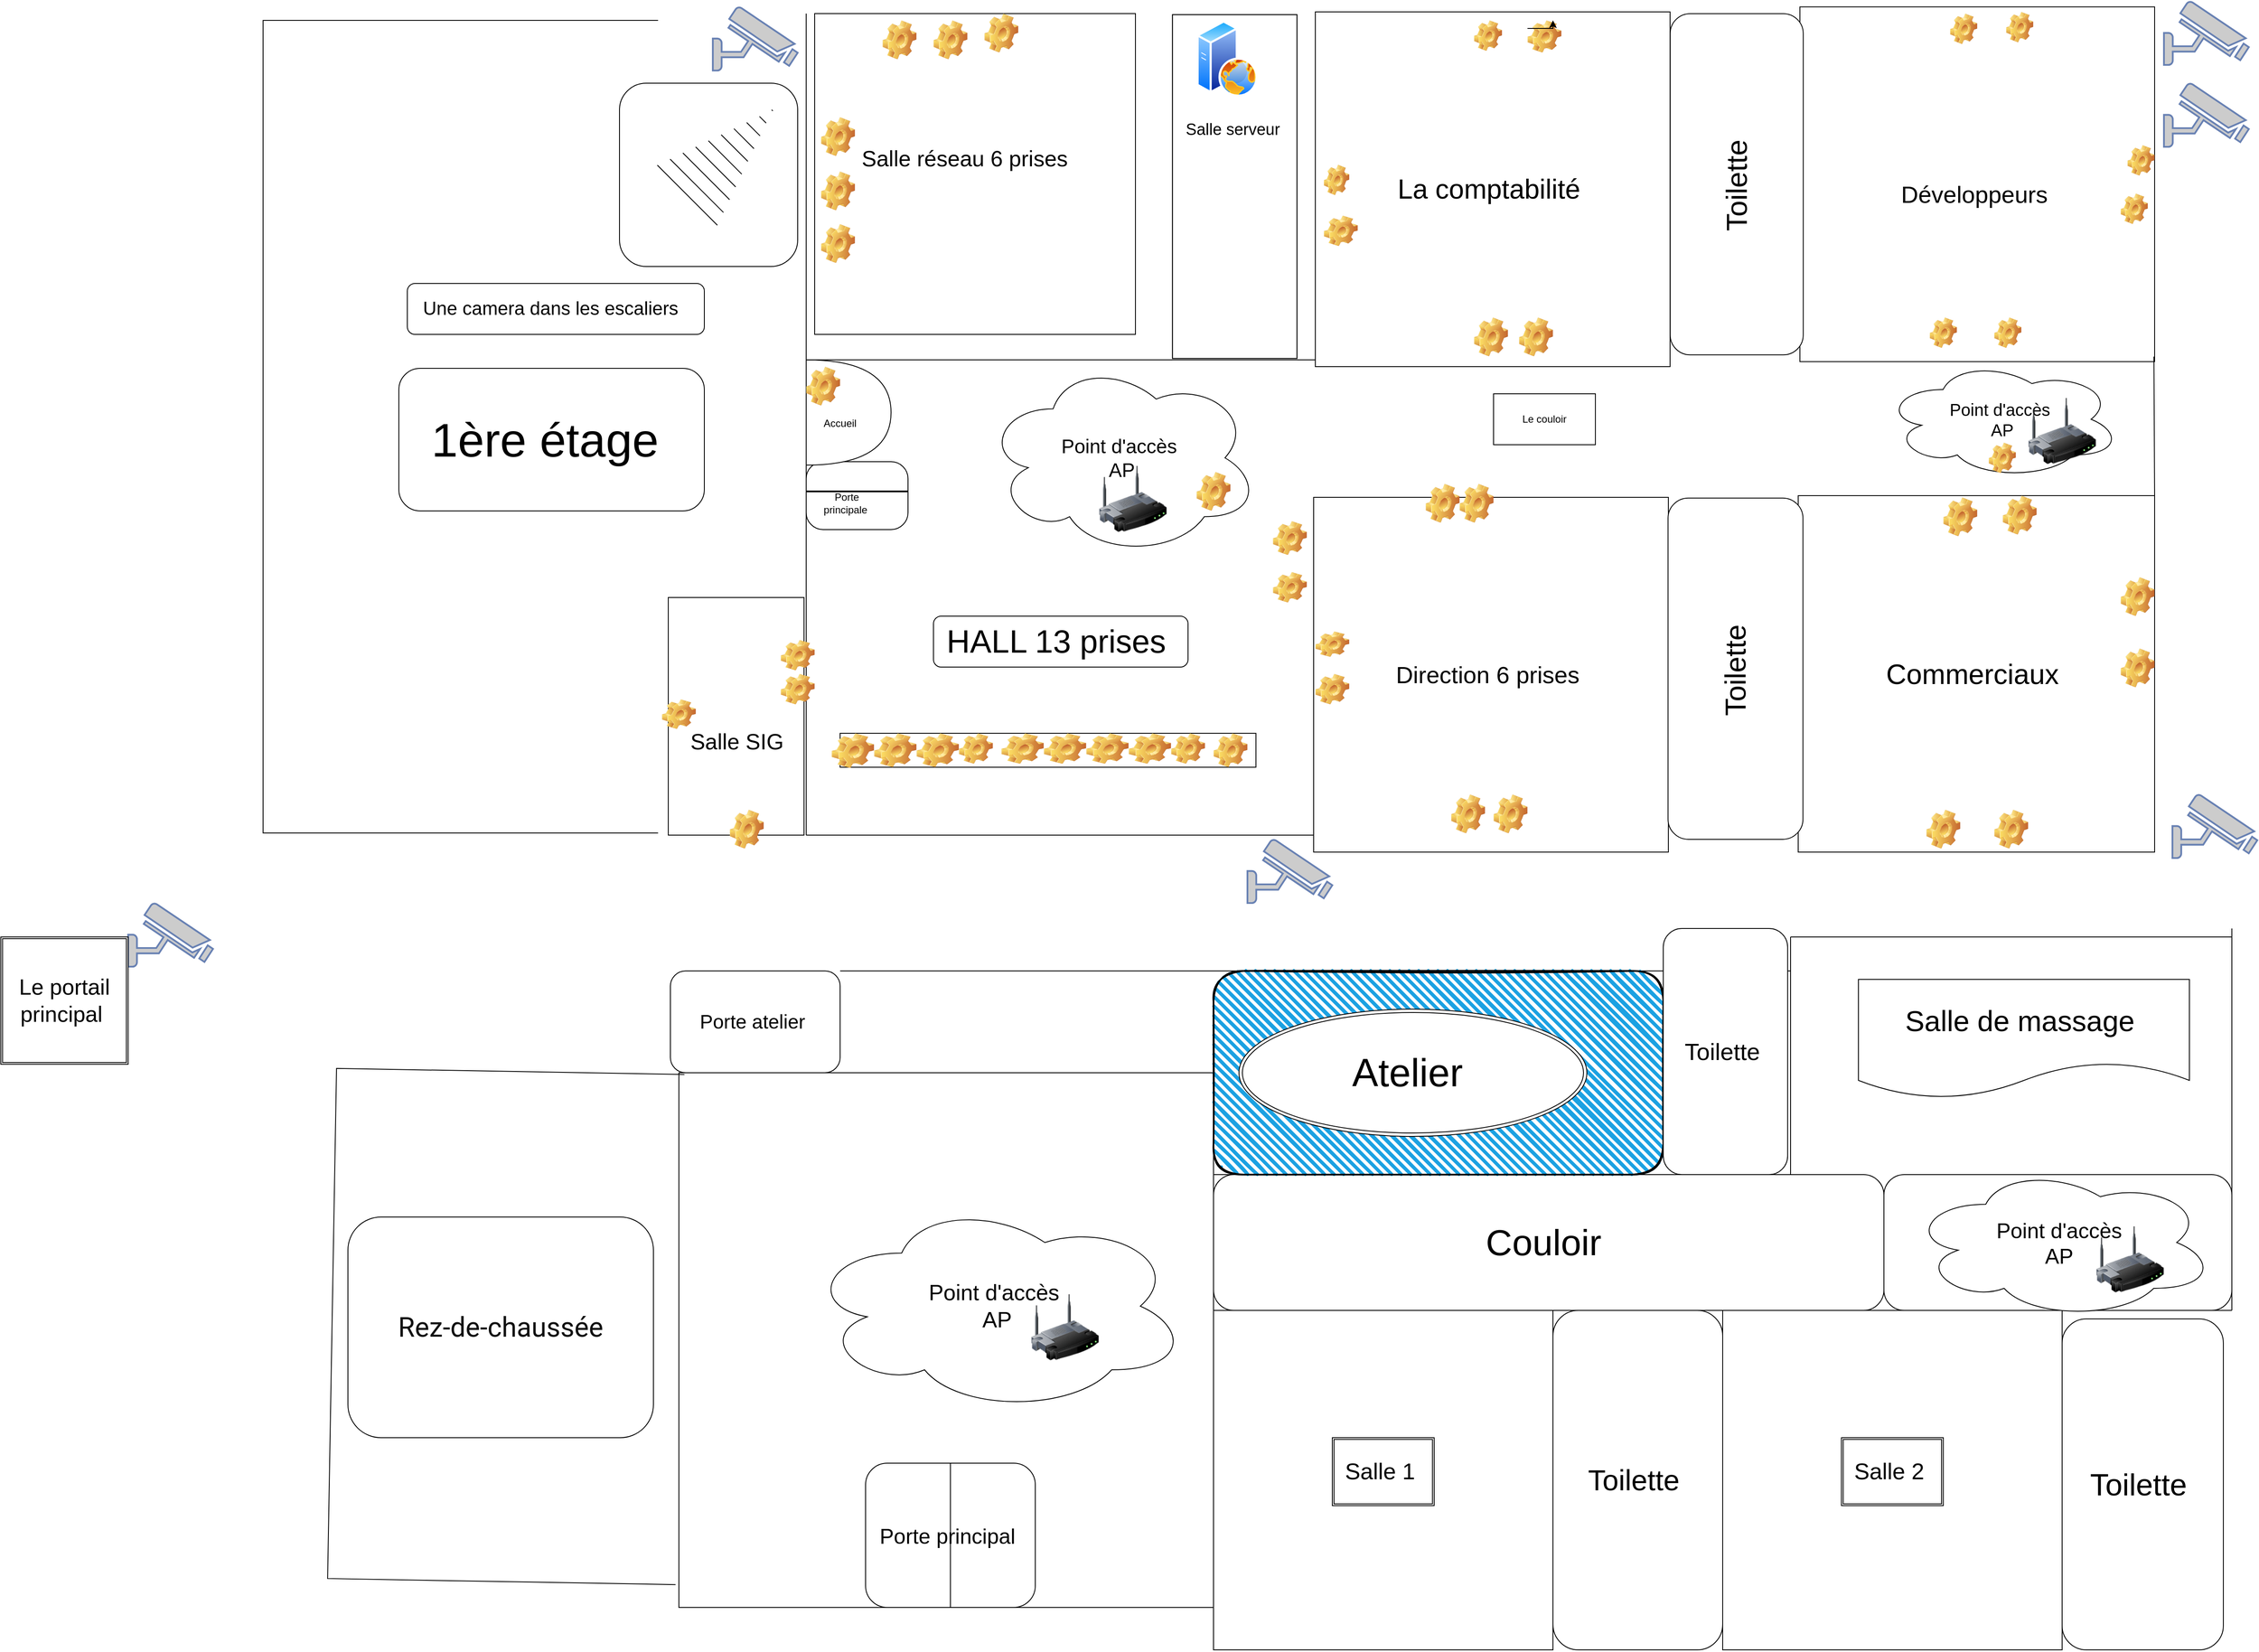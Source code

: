 <mxfile version="24.0.7" type="github" pages="2">
  <diagram name="Copie de Page-1" id="TEuzhMqCOvCjRbYekyaV">
    <mxGraphModel dx="6253" dy="4150" grid="1" gridSize="10" guides="1" tooltips="1" connect="1" arrows="1" fold="1" page="1" pageScale="1" pageWidth="4681" pageHeight="3300" math="0" shadow="0">
      <root>
        <mxCell id="Om9OPtMShsDclHliL51A-0" />
        <mxCell id="Om9OPtMShsDclHliL51A-1" parent="Om9OPtMShsDclHliL51A-0" />
        <mxCell id="Om9OPtMShsDclHliL51A-2" value="" style="rounded=0;whiteSpace=wrap;html=1;rotation=-90;" vertex="1" parent="Om9OPtMShsDclHliL51A-1">
          <mxGeometry x="-222.5" y="-500" width="280" height="160" as="geometry" />
        </mxCell>
        <mxCell id="Om9OPtMShsDclHliL51A-3" value="" style="endArrow=none;html=1;rounded=0;" edge="1" parent="Om9OPtMShsDclHliL51A-1">
          <mxGeometry width="50" height="50" relative="1" as="geometry">
            <mxPoint y="-1248" as="sourcePoint" />
            <mxPoint y="-280" as="targetPoint" />
          </mxGeometry>
        </mxCell>
        <mxCell id="Om9OPtMShsDclHliL51A-4" value="" style="endArrow=none;html=1;rounded=0;" edge="1" parent="Om9OPtMShsDclHliL51A-1">
          <mxGeometry width="50" height="50" relative="1" as="geometry">
            <mxPoint x="600" y="-280" as="sourcePoint" />
            <mxPoint y="-280" as="targetPoint" />
          </mxGeometry>
        </mxCell>
        <mxCell id="Om9OPtMShsDclHliL51A-5" value="" style="rounded=0;whiteSpace=wrap;html=1;" vertex="1" parent="Om9OPtMShsDclHliL51A-1">
          <mxGeometry x="40" y="-400" width="490" height="40" as="geometry" />
        </mxCell>
        <mxCell id="Om9OPtMShsDclHliL51A-6" value="" style="shape=image;html=1;verticalLabelPosition=bottom;verticalAlign=top;imageAspect=0;image=img/clipart/Gear_128x128.png" vertex="1" parent="Om9OPtMShsDclHliL51A-1">
          <mxGeometry x="30" y="-400" width="50" height="41" as="geometry" />
        </mxCell>
        <mxCell id="Om9OPtMShsDclHliL51A-7" value="" style="shape=image;html=1;verticalLabelPosition=bottom;verticalAlign=top;imageAspect=0;image=img/clipart/Gear_128x128.png" vertex="1" parent="Om9OPtMShsDclHliL51A-1">
          <mxGeometry x="80" y="-400" width="50" height="40" as="geometry" />
        </mxCell>
        <mxCell id="Om9OPtMShsDclHliL51A-8" value="" style="shape=image;html=1;verticalLabelPosition=bottom;verticalAlign=top;imageAspect=0;image=img/clipart/Gear_128x128.png" vertex="1" parent="Om9OPtMShsDclHliL51A-1">
          <mxGeometry x="130" y="-400" width="50" height="40" as="geometry" />
        </mxCell>
        <mxCell id="Om9OPtMShsDclHliL51A-9" value="" style="shape=image;html=1;verticalLabelPosition=bottom;verticalAlign=top;imageAspect=0;image=img/clipart/Gear_128x128.png" vertex="1" parent="Om9OPtMShsDclHliL51A-1">
          <mxGeometry x="180" y="-400" width="40" height="36" as="geometry" />
        </mxCell>
        <mxCell id="Om9OPtMShsDclHliL51A-10" value="" style="shape=image;html=1;verticalLabelPosition=bottom;verticalAlign=top;imageAspect=0;image=img/clipart/Gear_128x128.png" vertex="1" parent="Om9OPtMShsDclHliL51A-1">
          <mxGeometry x="230" y="-400" width="50" height="36" as="geometry" />
        </mxCell>
        <mxCell id="Om9OPtMShsDclHliL51A-11" value="" style="shape=image;html=1;verticalLabelPosition=bottom;verticalAlign=top;imageAspect=0;image=img/clipart/Gear_128x128.png" vertex="1" parent="Om9OPtMShsDclHliL51A-1">
          <mxGeometry x="280" y="-400" width="50" height="36" as="geometry" />
        </mxCell>
        <mxCell id="Om9OPtMShsDclHliL51A-12" value="" style="shape=image;html=1;verticalLabelPosition=bottom;verticalAlign=top;imageAspect=0;image=img/clipart/Gear_128x128.png" vertex="1" parent="Om9OPtMShsDclHliL51A-1">
          <mxGeometry x="330" y="-400" width="50" height="36" as="geometry" />
        </mxCell>
        <mxCell id="Om9OPtMShsDclHliL51A-13" value="" style="shape=image;html=1;verticalLabelPosition=bottom;verticalAlign=top;imageAspect=0;image=img/clipart/Gear_128x128.png" vertex="1" parent="Om9OPtMShsDclHliL51A-1">
          <mxGeometry x="380" y="-400" width="50" height="36" as="geometry" />
        </mxCell>
        <mxCell id="Om9OPtMShsDclHliL51A-14" value="" style="shape=image;html=1;verticalLabelPosition=bottom;verticalAlign=top;imageAspect=0;image=img/clipart/Gear_128x128.png" vertex="1" parent="Om9OPtMShsDclHliL51A-1">
          <mxGeometry x="430" y="-400" width="40" height="36" as="geometry" />
        </mxCell>
        <mxCell id="Om9OPtMShsDclHliL51A-15" value="" style="shape=image;html=1;verticalLabelPosition=bottom;verticalAlign=top;imageAspect=0;image=img/clipart/Gear_128x128.png" vertex="1" parent="Om9OPtMShsDclHliL51A-1">
          <mxGeometry x="480" y="-400" width="40" height="40" as="geometry" />
        </mxCell>
        <mxCell id="Om9OPtMShsDclHliL51A-16" value="" style="shape=image;html=1;verticalLabelPosition=bottom;verticalAlign=top;imageAspect=0;image=img/clipart/Gear_128x128.png" vertex="1" parent="Om9OPtMShsDclHliL51A-1">
          <mxGeometry x="-30" y="-510" width="40" height="36" as="geometry" />
        </mxCell>
        <mxCell id="Om9OPtMShsDclHliL51A-17" value="" style="shape=image;html=1;verticalLabelPosition=bottom;verticalAlign=top;imageAspect=0;image=img/clipart/Gear_128x128.png" vertex="1" parent="Om9OPtMShsDclHliL51A-1">
          <mxGeometry x="-30" y="-470" width="40" height="36" as="geometry" />
        </mxCell>
        <mxCell id="Om9OPtMShsDclHliL51A-18" value="" style="shape=image;html=1;verticalLabelPosition=bottom;verticalAlign=top;imageAspect=0;image=img/clipart/Gear_128x128.png" vertex="1" parent="Om9OPtMShsDclHliL51A-1">
          <mxGeometry x="-170" y="-440" width="40" height="35" as="geometry" />
        </mxCell>
        <mxCell id="Om9OPtMShsDclHliL51A-19" value="" style="shape=image;html=1;verticalLabelPosition=bottom;verticalAlign=top;imageAspect=0;image=img/clipart/Gear_128x128.png" vertex="1" parent="Om9OPtMShsDclHliL51A-1">
          <mxGeometry x="-90" y="-310" width="40" height="46" as="geometry" />
        </mxCell>
        <mxCell id="Om9OPtMShsDclHliL51A-20" value="&lt;font style=&quot;font-size: 23px;&quot;&gt;Point d&#39;accès&amp;nbsp;&lt;/font&gt;&lt;div style=&quot;font-size: 23px;&quot;&gt;&lt;font style=&quot;font-size: 23px;&quot;&gt;AP&lt;/font&gt;&lt;/div&gt;" style="ellipse;shape=cloud;whiteSpace=wrap;html=1;" vertex="1" parent="Om9OPtMShsDclHliL51A-1">
          <mxGeometry x="210" y="-840" width="324" height="231" as="geometry" />
        </mxCell>
        <mxCell id="Om9OPtMShsDclHliL51A-21" value="" style="rounded=1;whiteSpace=wrap;html=1;arcSize=25;" vertex="1" parent="Om9OPtMShsDclHliL51A-1">
          <mxGeometry y="-720" width="120" height="80" as="geometry" />
        </mxCell>
        <mxCell id="Om9OPtMShsDclHliL51A-22" value="" style="line;strokeWidth=2;html=1;" vertex="1" parent="Om9OPtMShsDclHliL51A-1">
          <mxGeometry y="-690" width="120" height="10" as="geometry" />
        </mxCell>
        <mxCell id="Om9OPtMShsDclHliL51A-23" value="" style="endArrow=none;html=1;rounded=0;" edge="1" parent="Om9OPtMShsDclHliL51A-1">
          <mxGeometry width="50" height="50" relative="1" as="geometry">
            <mxPoint y="-840" as="sourcePoint" />
            <mxPoint x="600" y="-840" as="targetPoint" />
          </mxGeometry>
        </mxCell>
        <mxCell id="Om9OPtMShsDclHliL51A-24" value="&lt;font style=&quot;font-size: 28px;&quot;&gt;Direction 6 prises&amp;nbsp;&lt;/font&gt;" style="whiteSpace=wrap;html=1;aspect=fixed;" vertex="1" parent="Om9OPtMShsDclHliL51A-1">
          <mxGeometry x="598" y="-678" width="418" height="418" as="geometry" />
        </mxCell>
        <mxCell id="Om9OPtMShsDclHliL51A-25" value="&lt;font style=&quot;font-size: 33px;&quot;&gt;Commerciaux&amp;nbsp;&lt;/font&gt;" style="whiteSpace=wrap;html=1;aspect=fixed;" vertex="1" parent="Om9OPtMShsDclHliL51A-1">
          <mxGeometry x="1169" y="-680" width="420" height="420" as="geometry" />
        </mxCell>
        <mxCell id="Om9OPtMShsDclHliL51A-26" value="" style="shape=image;html=1;verticalLabelPosition=bottom;verticalAlign=top;imageAspect=0;image=img/clipart/Gear_128x128.png" vertex="1" parent="Om9OPtMShsDclHliL51A-1">
          <mxGeometry x="600" y="-470" width="40" height="36" as="geometry" />
        </mxCell>
        <mxCell id="Om9OPtMShsDclHliL51A-27" value="" style="shape=image;html=1;verticalLabelPosition=bottom;verticalAlign=top;imageAspect=0;image=img/clipart/Gear_128x128.png" vertex="1" parent="Om9OPtMShsDclHliL51A-1">
          <mxGeometry x="600" y="-520" width="40" height="30" as="geometry" />
        </mxCell>
        <mxCell id="Om9OPtMShsDclHliL51A-28" value="" style="shape=image;html=1;verticalLabelPosition=bottom;verticalAlign=top;imageAspect=0;image=img/clipart/Gear_128x128.png" vertex="1" parent="Om9OPtMShsDclHliL51A-1">
          <mxGeometry x="550" y="-650" width="40" height="40" as="geometry" />
        </mxCell>
        <mxCell id="Om9OPtMShsDclHliL51A-29" value="" style="shape=image;html=1;verticalLabelPosition=bottom;verticalAlign=top;imageAspect=0;image=img/clipart/Gear_128x128.png" vertex="1" parent="Om9OPtMShsDclHliL51A-1">
          <mxGeometry x="550" y="-590" width="40" height="36" as="geometry" />
        </mxCell>
        <mxCell id="Om9OPtMShsDclHliL51A-30" value="" style="shape=image;html=1;verticalLabelPosition=bottom;verticalAlign=top;imageAspect=0;image=img/clipart/Gear_128x128.png" vertex="1" parent="Om9OPtMShsDclHliL51A-1">
          <mxGeometry x="760" y="-328" width="40" height="46" as="geometry" />
        </mxCell>
        <mxCell id="Om9OPtMShsDclHliL51A-31" value="" style="shape=image;html=1;verticalLabelPosition=bottom;verticalAlign=top;imageAspect=0;image=img/clipart/Gear_128x128.png" vertex="1" parent="Om9OPtMShsDclHliL51A-1">
          <mxGeometry x="810" y="-328" width="40" height="46" as="geometry" />
        </mxCell>
        <mxCell id="Om9OPtMShsDclHliL51A-32" value="" style="shape=image;html=1;verticalLabelPosition=bottom;verticalAlign=top;imageAspect=0;image=img/clipart/Gear_128x128.png" vertex="1" parent="Om9OPtMShsDclHliL51A-1">
          <mxGeometry x="730" y="-694" width="40" height="46" as="geometry" />
        </mxCell>
        <mxCell id="Om9OPtMShsDclHliL51A-33" value="" style="shape=image;html=1;verticalLabelPosition=bottom;verticalAlign=top;imageAspect=0;image=img/clipart/Gear_128x128.png" vertex="1" parent="Om9OPtMShsDclHliL51A-1">
          <mxGeometry x="770" y="-694" width="40" height="46" as="geometry" />
        </mxCell>
        <mxCell id="Om9OPtMShsDclHliL51A-34" value="&lt;font style=&quot;font-size: 32px;&quot;&gt;La comptabilité&amp;nbsp;&lt;/font&gt;" style="whiteSpace=wrap;html=1;aspect=fixed;" vertex="1" parent="Om9OPtMShsDclHliL51A-1">
          <mxGeometry x="600" y="-1250" width="418" height="418" as="geometry" />
        </mxCell>
        <mxCell id="Om9OPtMShsDclHliL51A-35" value="" style="whiteSpace=wrap;html=1;aspect=fixed;" vertex="1" parent="Om9OPtMShsDclHliL51A-1">
          <mxGeometry x="1171" y="-1255.88" width="418" height="418" as="geometry" />
        </mxCell>
        <mxCell id="Om9OPtMShsDclHliL51A-36" value="&lt;span style=&quot;color: rgba(0, 0, 0, 0); font-family: monospace; font-size: 0px; text-align: start; text-wrap: nowrap;&quot;&gt;%3CmxGraphModel%3E%3Croot%3E%3CmxCell%20id%3D%220%22%2F%3E%3CmxCell%20id%3D%221%22%20parent%3D%220%22%2F%3E%3CmxCell%20id%3D%222%22%20value%3D%22%22%20style%3D%22shape%3Dimage%3Bhtml%3D1%3BverticalLabelPosition%3Dbottom%3BverticalAlign%3Dtop%3BimageAspect%3D0%3Bimage%3Dimg%2Fclipart%2FGear_128x128.png%22%20vertex%3D%221%22%20parent%3D%221%22%3E%3CmxGeometry%20x%3D%22550%22%20y%3D%22-656%22%20width%3D%2240%22%20height%3D%2246%22%20as%3D%22geometry%22%2F%3E%3C%2FmxCell%3E%3C%2Froot%3E%3C%2FmxGraphModel%3E&lt;/span&gt;&lt;span style=&quot;color: rgba(0, 0, 0, 0); font-family: monospace; font-size: 0px; text-align: start; text-wrap: nowrap;&quot;&gt;%3CmxGraphModel%3E%3Croot%3E%3CmxCell%20id%3D%220%22%2F%3E%3CmxCell%20id%3D%221%22%20parent%3D%220%22%2F%3E%3CmxCell%20id%3D%222%22%20value%3D%22%22%20style%3D%22shape%3Dimage%3Bhtml%3D1%3BverticalLabelPosition%3Dbottom%3BverticalAlign%3Dtop%3BimageAspect%3D0%3Bimage%3Dimg%2Fclipart%2FGear_128x128.png%22%20vertex%3D%221%22%20parent%3D%221%22%3E%3CmxGeometry%20x%3D%22550%22%20y%3D%22-656%22%20width%3D%2240%22%20height%3D%2246%22%20as%3D%22geometry%22%2F%3E%3C%2FmxCell%3E%3C%2Froot%3E%3C%2FmxGraphModel%3E&lt;/span&gt;" style="rounded=0;whiteSpace=wrap;html=1;rotation=-90;" vertex="1" parent="Om9OPtMShsDclHliL51A-1">
          <mxGeometry x="302.5" y="-1117.5" width="405" height="146.65" as="geometry" />
        </mxCell>
        <mxCell id="Om9OPtMShsDclHliL51A-37" value="&lt;span style=&quot;color: rgba(0, 0, 0, 0); font-family: monospace; font-size: 0px; text-align: start; text-wrap: nowrap;&quot;&gt;%3CmxGraphModel%3E%3Croot%3E%3CmxCell%20id%3D%220%22%2F%3E%3CmxCell%20id%3D%221%22%20parent%3D%220%22%2F%3E%3CmxCell%20id%3D%222%22%20value%3D%22%22%20style%3D%22shape%3Dimage%3Bhtml%3D1%3BverticalLabelPosition%3Dbottom%3BverticalAlign%3Dtop%3BimageAspect%3D0%3Bimage%3Dimg%2Fclipart%2FGear_128x128.png%22%20vertex%3D%221%22%20parent%3D%221%22%3E%3CmxGeometry%20x%3D%22550%22%20y%3D%22-656%22%20width%3D%2240%22%20height%3D%2246%22%20as%3D%22geometry%22%2F%3E%3C%2FmxCell%3E%3C%2Froot%3E%3C%2FmxGraphModel%3E&lt;/span&gt;&lt;span style=&quot;color: rgba(0, 0, 0, 0); font-family: monospace; font-size: 0px; text-align: start; text-wrap: nowrap;&quot;&gt;%3CmxGraphModel%3E%3Croot%3E%3CmxCell%20id%3D%220%22%2F%3E%3CmxCell%20id%3D%221%22%20parent%3D%220%22%2F%3E%3CmxCell%20id%3D%222%22%20value%3D%22%22%20style%3D%22shape%3Dimage%3Bhtml%3D1%3BverticalLabelPosition%3Dbottom%3BverticalAlign%3Dtop%3BimageAspect%3D0%3Bimage%3Dimg%2Fclipart%2FGear_128x128.png%22%20vertex%3D%221%22%20parent%3D%221%22%3E%3CmxGeometry%20x%3D%22550%22%20y%3D%22-656%22%20width%3D%2240%22%20height%3D%2246%22%20as%3D%22geometry%22%2F%3E%3C%2FmxCell%3E%3C%2Froot%3E%3C%2FmxGraphModel%3E&lt;/span&gt;" style="rounded=0;whiteSpace=wrap;html=1;rotation=-90;" vertex="1" parent="Om9OPtMShsDclHliL51A-1">
          <mxGeometry x="302.5" y="-1117.5" width="405" height="146.65" as="geometry" />
        </mxCell>
        <mxCell id="Om9OPtMShsDclHliL51A-38" value="" style="image;aspect=fixed;perimeter=ellipsePerimeter;html=1;align=center;shadow=0;dashed=0;spacingTop=3;image=img/lib/active_directory/web_server.svg;" vertex="1" parent="Om9OPtMShsDclHliL51A-1">
          <mxGeometry x="460" y="-1240" width="72" height="90" as="geometry" />
        </mxCell>
        <mxCell id="Om9OPtMShsDclHliL51A-39" value="" style="whiteSpace=wrap;html=1;aspect=fixed;" vertex="1" parent="Om9OPtMShsDclHliL51A-1">
          <mxGeometry x="10" y="-1248" width="378" height="378" as="geometry" />
        </mxCell>
        <mxCell id="Om9OPtMShsDclHliL51A-40" value="" style="shape=image;html=1;verticalLabelPosition=bottom;verticalAlign=top;imageAspect=0;image=img/clipart/Gear_128x128.png" vertex="1" parent="Om9OPtMShsDclHliL51A-1">
          <mxGeometry x="90" y="-1240" width="40" height="46" as="geometry" />
        </mxCell>
        <mxCell id="Om9OPtMShsDclHliL51A-41" value="" style="shape=image;html=1;verticalLabelPosition=bottom;verticalAlign=top;imageAspect=0;image=img/clipart/Gear_128x128.png" vertex="1" parent="Om9OPtMShsDclHliL51A-1">
          <mxGeometry x="150" y="-1240" width="40" height="46" as="geometry" />
        </mxCell>
        <mxCell id="Om9OPtMShsDclHliL51A-42" value="" style="shape=image;html=1;verticalLabelPosition=bottom;verticalAlign=top;imageAspect=0;image=img/clipart/Gear_128x128.png" vertex="1" parent="Om9OPtMShsDclHliL51A-1">
          <mxGeometry x="210" y="-1248" width="40" height="46" as="geometry" />
        </mxCell>
        <mxCell id="Om9OPtMShsDclHliL51A-43" value="" style="shape=image;html=1;verticalLabelPosition=bottom;verticalAlign=top;imageAspect=0;image=img/clipart/Gear_128x128.png" vertex="1" parent="Om9OPtMShsDclHliL51A-1">
          <mxGeometry x="17.5" y="-1126" width="40" height="46" as="geometry" />
        </mxCell>
        <mxCell id="Om9OPtMShsDclHliL51A-44" value="" style="shape=image;html=1;verticalLabelPosition=bottom;verticalAlign=top;imageAspect=0;image=img/clipart/Gear_128x128.png" vertex="1" parent="Om9OPtMShsDclHliL51A-1">
          <mxGeometry x="17.5" y="-1062" width="40" height="46" as="geometry" />
        </mxCell>
        <mxCell id="Om9OPtMShsDclHliL51A-45" value="" style="shape=image;html=1;verticalLabelPosition=bottom;verticalAlign=top;imageAspect=0;image=img/clipart/Gear_128x128.png" vertex="1" parent="Om9OPtMShsDclHliL51A-1">
          <mxGeometry x="17.5" y="-1000" width="40" height="46" as="geometry" />
        </mxCell>
        <mxCell id="Om9OPtMShsDclHliL51A-46" value="&lt;font style=&quot;font-size: 26px;&quot;&gt;Salle réseau 6 prises&amp;nbsp;&lt;/font&gt;" style="text;html=1;align=center;verticalAlign=middle;resizable=0;points=[];autosize=1;strokeColor=none;fillColor=none;" vertex="1" parent="Om9OPtMShsDclHliL51A-1">
          <mxGeometry x="55" y="-1097" width="270" height="40" as="geometry" />
        </mxCell>
        <mxCell id="Om9OPtMShsDclHliL51A-47" value="&lt;font style=&quot;font-size: 19px;&quot;&gt;Salle serveur&amp;nbsp;&lt;/font&gt;" style="text;html=1;align=center;verticalAlign=middle;resizable=0;points=[];autosize=1;strokeColor=none;fillColor=none;" vertex="1" parent="Om9OPtMShsDclHliL51A-1">
          <mxGeometry x="435" y="-1131" width="140" height="40" as="geometry" />
        </mxCell>
        <mxCell id="Om9OPtMShsDclHliL51A-48" value="" style="shape=image;html=1;verticalLabelPosition=bottom;verticalAlign=top;imageAspect=0;image=img/clipart/Gear_128x128.png" vertex="1" parent="Om9OPtMShsDclHliL51A-1">
          <mxGeometry x="787" y="-1240" width="33" height="36" as="geometry" />
        </mxCell>
        <mxCell id="Om9OPtMShsDclHliL51A-49" value="" style="shape=image;html=1;verticalLabelPosition=bottom;verticalAlign=top;imageAspect=0;image=img/clipart/Gear_128x128.png" vertex="1" parent="Om9OPtMShsDclHliL51A-1">
          <mxGeometry x="850" y="-1240" width="40" height="38" as="geometry" />
        </mxCell>
        <mxCell id="Om9OPtMShsDclHliL51A-50" value="" style="shape=image;html=1;verticalLabelPosition=bottom;verticalAlign=top;imageAspect=0;image=img/clipart/Gear_128x128.png" vertex="1" parent="Om9OPtMShsDclHliL51A-1">
          <mxGeometry x="610" y="-1070" width="30" height="36" as="geometry" />
        </mxCell>
        <mxCell id="Om9OPtMShsDclHliL51A-51" value="" style="shape=image;html=1;verticalLabelPosition=bottom;verticalAlign=top;imageAspect=0;image=img/clipart/Gear_128x128.png" vertex="1" parent="Om9OPtMShsDclHliL51A-1">
          <mxGeometry x="610" y="-1010" width="40" height="36" as="geometry" />
        </mxCell>
        <mxCell id="Om9OPtMShsDclHliL51A-52" value="" style="shape=image;html=1;verticalLabelPosition=bottom;verticalAlign=top;imageAspect=0;image=img/clipart/Gear_128x128.png" vertex="1" parent="Om9OPtMShsDclHliL51A-1">
          <mxGeometry x="787" y="-890" width="40" height="46" as="geometry" />
        </mxCell>
        <mxCell id="Om9OPtMShsDclHliL51A-53" value="" style="shape=image;html=1;verticalLabelPosition=bottom;verticalAlign=top;imageAspect=0;image=img/clipart/Gear_128x128.png" vertex="1" parent="Om9OPtMShsDclHliL51A-1">
          <mxGeometry x="840" y="-890" width="40" height="46" as="geometry" />
        </mxCell>
        <mxCell id="Om9OPtMShsDclHliL51A-54" value="&lt;font style=&quot;font-size: 28px;&quot;&gt;Développeurs&amp;nbsp;&lt;/font&gt;" style="text;html=1;align=center;verticalAlign=middle;resizable=0;points=[];autosize=1;strokeColor=none;fillColor=none;" vertex="1" parent="Om9OPtMShsDclHliL51A-1">
          <mxGeometry x="1280" y="-1060" width="200" height="50" as="geometry" />
        </mxCell>
        <mxCell id="Om9OPtMShsDclHliL51A-55" value="Le couloir" style="whiteSpace=wrap;html=1;" vertex="1" parent="Om9OPtMShsDclHliL51A-1">
          <mxGeometry x="810" y="-800" width="120" height="60" as="geometry" />
        </mxCell>
        <mxCell id="Om9OPtMShsDclHliL51A-56" value="&lt;font style=&quot;font-size: 20px;&quot;&gt;Point d&#39;accès&amp;nbsp;&lt;/font&gt;&lt;div style=&quot;font-size: 20px;&quot;&gt;&lt;font style=&quot;font-size: 20px;&quot;&gt;AP&lt;/font&gt;&lt;/div&gt;" style="ellipse;shape=cloud;whiteSpace=wrap;html=1;" vertex="1" parent="Om9OPtMShsDclHliL51A-1">
          <mxGeometry x="1270" y="-840" width="279" height="140" as="geometry" />
        </mxCell>
        <mxCell id="Om9OPtMShsDclHliL51A-57" value="" style="shape=image;html=1;verticalLabelPosition=bottom;verticalAlign=top;imageAspect=0;image=img/clipart/Gear_128x128.png" vertex="1" parent="Om9OPtMShsDclHliL51A-1">
          <mxGeometry x="1393.5" y="-742.5" width="32" height="36" as="geometry" />
        </mxCell>
        <mxCell id="Om9OPtMShsDclHliL51A-58" value="" style="endArrow=none;html=1;rounded=0;entryX=0.998;entryY=0.986;entryDx=0;entryDy=0;exitX=1;exitY=0;exitDx=0;exitDy=0;entryPerimeter=0;" edge="1" parent="Om9OPtMShsDclHliL51A-1" source="Om9OPtMShsDclHliL51A-25" target="Om9OPtMShsDclHliL51A-35">
          <mxGeometry width="50" height="50" relative="1" as="geometry">
            <mxPoint x="1200" y="-760" as="sourcePoint" />
            <mxPoint x="1250" y="-810" as="targetPoint" />
          </mxGeometry>
        </mxCell>
        <mxCell id="Om9OPtMShsDclHliL51A-59" value="&lt;font style=&quot;font-size: 26px;&quot;&gt;Salle SIG&lt;/font&gt;" style="text;html=1;align=center;verticalAlign=middle;resizable=0;points=[];autosize=1;strokeColor=none;fillColor=none;" vertex="1" parent="Om9OPtMShsDclHliL51A-1">
          <mxGeometry x="-147.5" y="-410" width="130" height="40" as="geometry" />
        </mxCell>
        <mxCell id="Om9OPtMShsDclHliL51A-60" value="" style="shape=or;whiteSpace=wrap;html=1;" vertex="1" parent="Om9OPtMShsDclHliL51A-1">
          <mxGeometry y="-840" width="100" height="124" as="geometry" />
        </mxCell>
        <mxCell id="Om9OPtMShsDclHliL51A-61" value="" style="shape=image;html=1;verticalLabelPosition=bottom;verticalAlign=top;imageAspect=0;image=img/clipart/Gear_128x128.png" vertex="1" parent="Om9OPtMShsDclHliL51A-1">
          <mxGeometry y="-832" width="40" height="46" as="geometry" />
        </mxCell>
        <mxCell id="Om9OPtMShsDclHliL51A-62" value="Accueil" style="text;html=1;align=center;verticalAlign=middle;whiteSpace=wrap;rounded=0;" vertex="1" parent="Om9OPtMShsDclHliL51A-1">
          <mxGeometry x="10" y="-780" width="60" height="30" as="geometry" />
        </mxCell>
        <mxCell id="Om9OPtMShsDclHliL51A-63" value="Porte principale&amp;nbsp;" style="text;html=1;align=center;verticalAlign=middle;whiteSpace=wrap;rounded=0;" vertex="1" parent="Om9OPtMShsDclHliL51A-1">
          <mxGeometry x="17.5" y="-686" width="60" height="30" as="geometry" />
        </mxCell>
        <mxCell id="Om9OPtMShsDclHliL51A-64" value="" style="shape=image;html=1;verticalLabelPosition=bottom;verticalAlign=top;imageAspect=0;image=img/clipart/Gear_128x128.png" vertex="1" parent="Om9OPtMShsDclHliL51A-1">
          <mxGeometry x="460" y="-708" width="40" height="46" as="geometry" />
        </mxCell>
        <mxCell id="Om9OPtMShsDclHliL51A-65" style="edgeStyle=orthogonalEdgeStyle;rounded=0;orthogonalLoop=1;jettySize=auto;html=1;exitX=0;exitY=0.25;exitDx=0;exitDy=0;entryX=0.75;entryY=0;entryDx=0;entryDy=0;" edge="1" parent="Om9OPtMShsDclHliL51A-1" source="Om9OPtMShsDclHliL51A-49" target="Om9OPtMShsDclHliL51A-49">
          <mxGeometry relative="1" as="geometry" />
        </mxCell>
        <mxCell id="Om9OPtMShsDclHliL51A-66" value="&lt;font style=&quot;font-size: 34px;&quot;&gt;Toilette&lt;/font&gt;&amp;nbsp;" style="rounded=1;whiteSpace=wrap;html=1;rotation=-90;" vertex="1" parent="Om9OPtMShsDclHliL51A-1">
          <mxGeometry x="894.07" y="-555.61" width="402.1" height="159" as="geometry" />
        </mxCell>
        <mxCell id="Om9OPtMShsDclHliL51A-67" value="&lt;font style=&quot;font-size: 34px;&quot;&gt;Toilette&lt;/font&gt;&amp;nbsp;" style="rounded=1;whiteSpace=wrap;html=1;rotation=-90;" vertex="1" parent="Om9OPtMShsDclHliL51A-1">
          <mxGeometry x="895.5" y="-1125.27" width="402.1" height="156.77" as="geometry" />
        </mxCell>
        <mxCell id="Om9OPtMShsDclHliL51A-68" value="" style="shape=image;html=1;verticalLabelPosition=bottom;verticalAlign=top;imageAspect=0;image=img/clipart/Gear_128x128.png" vertex="1" parent="Om9OPtMShsDclHliL51A-1">
          <mxGeometry x="1549" y="-584" width="40" height="46" as="geometry" />
        </mxCell>
        <mxCell id="Om9OPtMShsDclHliL51A-69" value="" style="shape=image;html=1;verticalLabelPosition=bottom;verticalAlign=top;imageAspect=0;image=img/clipart/Gear_128x128.png" vertex="1" parent="Om9OPtMShsDclHliL51A-1">
          <mxGeometry x="1549" y="-500" width="40" height="46" as="geometry" />
        </mxCell>
        <mxCell id="Om9OPtMShsDclHliL51A-70" value="" style="shape=image;html=1;verticalLabelPosition=bottom;verticalAlign=top;imageAspect=0;image=img/clipart/Gear_128x128.png" vertex="1" parent="Om9OPtMShsDclHliL51A-1">
          <mxGeometry x="1340" y="-678" width="40" height="46" as="geometry" />
        </mxCell>
        <mxCell id="Om9OPtMShsDclHliL51A-71" value="" style="shape=image;html=1;verticalLabelPosition=bottom;verticalAlign=top;imageAspect=0;image=img/clipart/Gear_128x128.png" vertex="1" parent="Om9OPtMShsDclHliL51A-1">
          <mxGeometry x="1410" y="-680" width="40" height="46" as="geometry" />
        </mxCell>
        <mxCell id="Om9OPtMShsDclHliL51A-72" value="" style="shape=image;html=1;verticalLabelPosition=bottom;verticalAlign=top;imageAspect=0;image=img/clipart/Gear_128x128.png" vertex="1" parent="Om9OPtMShsDclHliL51A-1">
          <mxGeometry x="1320" y="-310" width="40" height="46" as="geometry" />
        </mxCell>
        <mxCell id="Om9OPtMShsDclHliL51A-73" value="" style="shape=image;html=1;verticalLabelPosition=bottom;verticalAlign=top;imageAspect=0;image=img/clipart/Gear_128x128.png" vertex="1" parent="Om9OPtMShsDclHliL51A-1">
          <mxGeometry x="1400" y="-310" width="40" height="46" as="geometry" />
        </mxCell>
        <mxCell id="Om9OPtMShsDclHliL51A-74" value="" style="shape=image;html=1;verticalLabelPosition=bottom;verticalAlign=top;imageAspect=0;image=img/clipart/Gear_128x128.png" vertex="1" parent="Om9OPtMShsDclHliL51A-1">
          <mxGeometry x="1348" y="-1248" width="32" height="36" as="geometry" />
        </mxCell>
        <mxCell id="Om9OPtMShsDclHliL51A-75" value="" style="shape=image;html=1;verticalLabelPosition=bottom;verticalAlign=top;imageAspect=0;image=img/clipart/Gear_128x128.png" vertex="1" parent="Om9OPtMShsDclHliL51A-1">
          <mxGeometry x="1414" y="-1250" width="32" height="36" as="geometry" />
        </mxCell>
        <mxCell id="Om9OPtMShsDclHliL51A-76" value="" style="shape=image;html=1;verticalLabelPosition=bottom;verticalAlign=top;imageAspect=0;image=img/clipart/Gear_128x128.png" vertex="1" parent="Om9OPtMShsDclHliL51A-1">
          <mxGeometry x="1557" y="-1093" width="32" height="36" as="geometry" />
        </mxCell>
        <mxCell id="Om9OPtMShsDclHliL51A-77" value="" style="shape=image;html=1;verticalLabelPosition=bottom;verticalAlign=top;imageAspect=0;image=img/clipart/Gear_128x128.png" vertex="1" parent="Om9OPtMShsDclHliL51A-1">
          <mxGeometry x="1549" y="-1036" width="32" height="36" as="geometry" />
        </mxCell>
        <mxCell id="Om9OPtMShsDclHliL51A-78" value="" style="shape=image;html=1;verticalLabelPosition=bottom;verticalAlign=top;imageAspect=0;image=img/clipart/Gear_128x128.png" vertex="1" parent="Om9OPtMShsDclHliL51A-1">
          <mxGeometry x="1324" y="-890" width="32" height="36" as="geometry" />
        </mxCell>
        <mxCell id="Om9OPtMShsDclHliL51A-79" value="" style="shape=image;html=1;verticalLabelPosition=bottom;verticalAlign=top;imageAspect=0;image=img/clipart/Gear_128x128.png" vertex="1" parent="Om9OPtMShsDclHliL51A-1">
          <mxGeometry x="1400" y="-890" width="32" height="36" as="geometry" />
        </mxCell>
        <mxCell id="Om9OPtMShsDclHliL51A-80" value="&lt;font style=&quot;font-size: 38px;&quot;&gt;HALL 13 prises&amp;nbsp;&lt;/font&gt;" style="rounded=1;whiteSpace=wrap;html=1;" vertex="1" parent="Om9OPtMShsDclHliL51A-1">
          <mxGeometry x="150" y="-538" width="300" height="60" as="geometry" />
        </mxCell>
        <mxCell id="Om9OPtMShsDclHliL51A-81" value="" style="fontColor=#0066CC;verticalAlign=top;verticalLabelPosition=bottom;labelPosition=center;align=center;html=1;outlineConnect=0;fillColor=#CCCCCC;strokeColor=#6881B3;gradientColor=none;gradientDirection=north;strokeWidth=2;shape=mxgraph.networks.security_camera;" vertex="1" parent="Om9OPtMShsDclHliL51A-1">
          <mxGeometry x="-110" y="-1255.88" width="100" height="75" as="geometry" />
        </mxCell>
        <mxCell id="Om9OPtMShsDclHliL51A-82" value="" style="fontColor=#0066CC;verticalAlign=top;verticalLabelPosition=bottom;labelPosition=center;align=center;html=1;outlineConnect=0;fillColor=#CCCCCC;strokeColor=#6881B3;gradientColor=none;gradientDirection=north;strokeWidth=2;shape=mxgraph.networks.security_camera;" vertex="1" parent="Om9OPtMShsDclHliL51A-1">
          <mxGeometry x="1600" y="-1262.5" width="100" height="75" as="geometry" />
        </mxCell>
        <mxCell id="Om9OPtMShsDclHliL51A-83" value="" style="fontColor=#0066CC;verticalAlign=top;verticalLabelPosition=bottom;labelPosition=center;align=center;html=1;outlineConnect=0;fillColor=#CCCCCC;strokeColor=#6881B3;gradientColor=none;gradientDirection=north;strokeWidth=2;shape=mxgraph.networks.security_camera;" vertex="1" parent="Om9OPtMShsDclHliL51A-1">
          <mxGeometry x="1600" y="-1166" width="100" height="75" as="geometry" />
        </mxCell>
        <mxCell id="Om9OPtMShsDclHliL51A-84" value="" style="fontColor=#0066CC;verticalAlign=top;verticalLabelPosition=bottom;labelPosition=center;align=center;html=1;outlineConnect=0;fillColor=#CCCCCC;strokeColor=#6881B3;gradientColor=none;gradientDirection=north;strokeWidth=2;shape=mxgraph.networks.security_camera;" vertex="1" parent="Om9OPtMShsDclHliL51A-1">
          <mxGeometry x="1610" y="-328" width="100" height="75" as="geometry" />
        </mxCell>
        <mxCell id="Om9OPtMShsDclHliL51A-85" value="" style="fontColor=#0066CC;verticalAlign=top;verticalLabelPosition=bottom;labelPosition=center;align=center;html=1;outlineConnect=0;fillColor=#CCCCCC;strokeColor=#6881B3;gradientColor=none;gradientDirection=north;strokeWidth=2;shape=mxgraph.networks.security_camera;" vertex="1" parent="Om9OPtMShsDclHliL51A-1">
          <mxGeometry x="-799" y="-200" width="100" height="75" as="geometry" />
        </mxCell>
        <mxCell id="Om9OPtMShsDclHliL51A-86" value="&lt;font style=&quot;font-size: 26px;&quot;&gt;Le portail principal&amp;nbsp;&lt;/font&gt;" style="shape=ext;double=1;whiteSpace=wrap;html=1;aspect=fixed;" vertex="1" parent="Om9OPtMShsDclHliL51A-1">
          <mxGeometry x="-949" y="-160" width="150" height="150" as="geometry" />
        </mxCell>
        <mxCell id="Om9OPtMShsDclHliL51A-87" value="" style="fontColor=#0066CC;verticalAlign=top;verticalLabelPosition=bottom;labelPosition=center;align=center;html=1;outlineConnect=0;fillColor=#CCCCCC;strokeColor=#6881B3;gradientColor=none;gradientDirection=north;strokeWidth=2;shape=mxgraph.networks.security_camera;" vertex="1" parent="Om9OPtMShsDclHliL51A-1">
          <mxGeometry x="520" y="-275" width="100" height="75" as="geometry" />
        </mxCell>
        <mxCell id="Om9OPtMShsDclHliL51A-88" value="&lt;font style=&quot;font-size: 22px;&quot;&gt;Une camera dans les escaliers&amp;nbsp;&amp;nbsp;&lt;/font&gt;" style="rounded=1;whiteSpace=wrap;html=1;" vertex="1" parent="Om9OPtMShsDclHliL51A-1">
          <mxGeometry x="-470" y="-930" width="350" height="60" as="geometry" />
        </mxCell>
        <mxCell id="Om9OPtMShsDclHliL51A-89" value="" style="rounded=1;whiteSpace=wrap;html=1;" vertex="1" parent="Om9OPtMShsDclHliL51A-1">
          <mxGeometry x="-220" y="-1166" width="210" height="216" as="geometry" />
        </mxCell>
        <mxCell id="Om9OPtMShsDclHliL51A-90" value="" style="shape=mxgraph.arrows2.wedgeArrowDashed2;html=1;bendable=0;startWidth=50;stepSize=15;rounded=0;" edge="1" parent="Om9OPtMShsDclHliL51A-1">
          <mxGeometry width="100" height="100" relative="1" as="geometry">
            <mxPoint x="-140" y="-1034" as="sourcePoint" />
            <mxPoint x="-40" y="-1134" as="targetPoint" />
          </mxGeometry>
        </mxCell>
        <mxCell id="Om9OPtMShsDclHliL51A-91" value="" style="endArrow=none;html=1;rounded=0;entryX=1;entryY=0;entryDx=0;entryDy=0;" edge="1" parent="Om9OPtMShsDclHliL51A-1" target="Om9OPtMShsDclHliL51A-98">
          <mxGeometry width="50" height="50" relative="1" as="geometry">
            <mxPoint x="480" y="120" as="sourcePoint" />
            <mxPoint x="480" y="-40" as="targetPoint" />
          </mxGeometry>
        </mxCell>
        <mxCell id="Om9OPtMShsDclHliL51A-92" value="" style="endArrow=none;html=1;rounded=0;" edge="1" parent="Om9OPtMShsDclHliL51A-1">
          <mxGeometry width="50" height="50" relative="1" as="geometry">
            <mxPoint x="480" y="280" as="sourcePoint" />
            <mxPoint x="480" y="680" as="targetPoint" />
            <Array as="points">
              <mxPoint x="480" y="670" />
            </Array>
          </mxGeometry>
        </mxCell>
        <mxCell id="Om9OPtMShsDclHliL51A-93" value="" style="endArrow=none;html=1;rounded=0;" edge="1" parent="Om9OPtMShsDclHliL51A-1">
          <mxGeometry width="50" height="50" relative="1" as="geometry">
            <mxPoint x="480" y="120" as="sourcePoint" />
            <mxPoint x="1160" y="120" as="targetPoint" />
          </mxGeometry>
        </mxCell>
        <mxCell id="Om9OPtMShsDclHliL51A-94" value="" style="endArrow=none;html=1;rounded=0;" edge="1" parent="Om9OPtMShsDclHliL51A-1">
          <mxGeometry width="50" height="50" relative="1" as="geometry">
            <mxPoint x="480" y="280" as="sourcePoint" />
            <mxPoint x="1160" y="280" as="targetPoint" />
          </mxGeometry>
        </mxCell>
        <mxCell id="Om9OPtMShsDclHliL51A-95" value="" style="whiteSpace=wrap;html=1;aspect=fixed;" vertex="1" parent="Om9OPtMShsDclHliL51A-1">
          <mxGeometry x="480" y="280" width="400" height="400" as="geometry" />
        </mxCell>
        <mxCell id="Om9OPtMShsDclHliL51A-96" value="&lt;font style=&quot;font-size: 34px;&quot;&gt;Toilette&amp;nbsp;&lt;/font&gt;" style="rounded=1;whiteSpace=wrap;html=1;" vertex="1" parent="Om9OPtMShsDclHliL51A-1">
          <mxGeometry x="880" y="280" width="200" height="400" as="geometry" />
        </mxCell>
        <mxCell id="Om9OPtMShsDclHliL51A-97" value="" style="whiteSpace=wrap;html=1;aspect=fixed;" vertex="1" parent="Om9OPtMShsDclHliL51A-1">
          <mxGeometry x="1080" y="280" width="400" height="400" as="geometry" />
        </mxCell>
        <mxCell id="Om9OPtMShsDclHliL51A-98" value="" style="whiteSpace=wrap;html=1;aspect=fixed;" vertex="1" parent="Om9OPtMShsDclHliL51A-1">
          <mxGeometry x="-150" width="630" height="630" as="geometry" />
        </mxCell>
        <mxCell id="Om9OPtMShsDclHliL51A-99" value="" style="endArrow=none;html=1;rounded=0;" edge="1" parent="Om9OPtMShsDclHliL51A-1">
          <mxGeometry width="50" height="50" relative="1" as="geometry">
            <mxPoint x="1160" y="120" as="sourcePoint" />
            <mxPoint x="1160" y="-160" as="targetPoint" />
          </mxGeometry>
        </mxCell>
        <mxCell id="Om9OPtMShsDclHliL51A-100" value="" style="endArrow=none;html=1;rounded=0;" edge="1" parent="Om9OPtMShsDclHliL51A-1">
          <mxGeometry width="50" height="50" relative="1" as="geometry">
            <mxPoint x="1680" y="-160" as="sourcePoint" />
            <mxPoint x="1160" y="-160" as="targetPoint" />
          </mxGeometry>
        </mxCell>
        <mxCell id="Om9OPtMShsDclHliL51A-101" value="" style="endArrow=none;html=1;rounded=0;" edge="1" parent="Om9OPtMShsDclHliL51A-1">
          <mxGeometry width="50" height="50" relative="1" as="geometry">
            <mxPoint x="1680" y="280" as="sourcePoint" />
            <mxPoint x="1680" y="-170" as="targetPoint" />
          </mxGeometry>
        </mxCell>
        <mxCell id="Om9OPtMShsDclHliL51A-102" value="" style="endArrow=none;html=1;rounded=0;exitX=1;exitY=0;exitDx=0;exitDy=0;" edge="1" parent="Om9OPtMShsDclHliL51A-1" source="Om9OPtMShsDclHliL51A-97">
          <mxGeometry width="50" height="50" relative="1" as="geometry">
            <mxPoint x="1250" y="90" as="sourcePoint" />
            <mxPoint x="1680" y="280" as="targetPoint" />
          </mxGeometry>
        </mxCell>
        <mxCell id="Om9OPtMShsDclHliL51A-103" value="" style="rounded=1;whiteSpace=wrap;html=1;" vertex="1" parent="Om9OPtMShsDclHliL51A-1">
          <mxGeometry x="1270" y="120" width="410" height="160" as="geometry" />
        </mxCell>
        <mxCell id="Om9OPtMShsDclHliL51A-104" value="&lt;font style=&quot;font-size: 34px;&quot;&gt;Salle de massage&amp;nbsp;&lt;/font&gt;" style="shape=document;whiteSpace=wrap;html=1;boundedLbl=1;" vertex="1" parent="Om9OPtMShsDclHliL51A-1">
          <mxGeometry x="1240" y="-110" width="390" height="140" as="geometry" />
        </mxCell>
        <mxCell id="Om9OPtMShsDclHliL51A-105" value="&lt;font style=&quot;font-size: 25px;&quot;&gt;Point d&#39;accès&amp;nbsp;&lt;/font&gt;&lt;div&gt;&lt;font style=&quot;font-size: 25px;&quot;&gt;AP&amp;nbsp;&lt;/font&gt;&lt;/div&gt;" style="ellipse;shape=cloud;whiteSpace=wrap;html=1;" vertex="1" parent="Om9OPtMShsDclHliL51A-1">
          <mxGeometry x="1300" y="110" width="360" height="180" as="geometry" />
        </mxCell>
        <mxCell id="Om9OPtMShsDclHliL51A-106" value="&lt;font style=&quot;font-size: 43px;&quot;&gt;Couloir&amp;nbsp;&lt;/font&gt;" style="rounded=1;whiteSpace=wrap;html=1;" vertex="1" parent="Om9OPtMShsDclHliL51A-1">
          <mxGeometry x="480" y="120" width="790" height="160" as="geometry" />
        </mxCell>
        <mxCell id="Om9OPtMShsDclHliL51A-107" value="&lt;font style=&quot;font-size: 25px;&quot;&gt;Porte principal&amp;nbsp;&lt;/font&gt;" style="rounded=1;whiteSpace=wrap;html=1;" vertex="1" parent="Om9OPtMShsDclHliL51A-1">
          <mxGeometry x="70" y="460" width="200" height="170" as="geometry" />
        </mxCell>
        <mxCell id="Om9OPtMShsDclHliL51A-108" value="" style="endArrow=none;html=1;rounded=0;exitX=0.5;exitY=1;exitDx=0;exitDy=0;entryX=0.5;entryY=0;entryDx=0;entryDy=0;" edge="1" parent="Om9OPtMShsDclHliL51A-1" source="Om9OPtMShsDclHliL51A-107" target="Om9OPtMShsDclHliL51A-107">
          <mxGeometry width="50" height="50" relative="1" as="geometry">
            <mxPoint x="340" y="370" as="sourcePoint" />
            <mxPoint x="390" y="320" as="targetPoint" />
          </mxGeometry>
        </mxCell>
        <mxCell id="Om9OPtMShsDclHliL51A-109" value="&lt;font style=&quot;font-size: 26px;&quot;&gt;Point d&#39;accès&amp;nbsp;&lt;/font&gt;&lt;div style=&quot;font-size: 26px;&quot;&gt;&lt;font style=&quot;font-size: 26px;&quot;&gt;AP&lt;/font&gt;&lt;/div&gt;" style="ellipse;shape=cloud;whiteSpace=wrap;html=1;" vertex="1" parent="Om9OPtMShsDclHliL51A-1">
          <mxGeometry y="150" width="450" height="250" as="geometry" />
        </mxCell>
        <mxCell id="Om9OPtMShsDclHliL51A-110" value="&lt;font style=&quot;font-size: 23px;&quot;&gt;Porte atelier&amp;nbsp;&lt;/font&gt;" style="rounded=1;whiteSpace=wrap;html=1;" vertex="1" parent="Om9OPtMShsDclHliL51A-1">
          <mxGeometry x="-160" y="-120" width="200" height="120" as="geometry" />
        </mxCell>
        <mxCell id="Om9OPtMShsDclHliL51A-111" value="" style="endArrow=none;html=1;rounded=0;exitX=1;exitY=0;exitDx=0;exitDy=0;" edge="1" parent="Om9OPtMShsDclHliL51A-1" source="Om9OPtMShsDclHliL51A-110">
          <mxGeometry width="50" height="50" relative="1" as="geometry">
            <mxPoint x="350" y="-20" as="sourcePoint" />
            <mxPoint x="1160" y="-120" as="targetPoint" />
          </mxGeometry>
        </mxCell>
        <mxCell id="Om9OPtMShsDclHliL51A-112" value="" style="rounded=1;whiteSpace=wrap;html=1;strokeWidth=2;fillWeight=4;hachureGap=8;hachureAngle=45;fillColor=#1ba1e2;sketch=1;" vertex="1" parent="Om9OPtMShsDclHliL51A-1">
          <mxGeometry x="480" y="-120" width="530" height="240" as="geometry" />
        </mxCell>
        <mxCell id="Om9OPtMShsDclHliL51A-113" value="&lt;font style=&quot;font-size: 46px;&quot;&gt;Atelier&amp;nbsp;&lt;/font&gt;" style="ellipse;shape=doubleEllipse;whiteSpace=wrap;html=1;" vertex="1" parent="Om9OPtMShsDclHliL51A-1">
          <mxGeometry x="510" y="-75" width="410" height="150" as="geometry" />
        </mxCell>
        <mxCell id="Om9OPtMShsDclHliL51A-114" value="" style="image;html=1;image=img/lib/clip_art/networking/Wireless_Router_128x128.png" vertex="1" parent="Om9OPtMShsDclHliL51A-1">
          <mxGeometry x="265" y="260" width="80" height="80" as="geometry" />
        </mxCell>
        <mxCell id="Om9OPtMShsDclHliL51A-115" value="" style="image;html=1;image=img/lib/clip_art/networking/Wireless_Router_128x128.png" vertex="1" parent="Om9OPtMShsDclHliL51A-1">
          <mxGeometry x="1520" y="180" width="80" height="80" as="geometry" />
        </mxCell>
        <mxCell id="Om9OPtMShsDclHliL51A-116" value="" style="image;html=1;image=img/lib/clip_art/networking/Wireless_Router_128x128.png" vertex="1" parent="Om9OPtMShsDclHliL51A-1">
          <mxGeometry x="345" y="-716" width="80" height="80" as="geometry" />
        </mxCell>
        <mxCell id="Om9OPtMShsDclHliL51A-117" value="" style="image;html=1;image=img/lib/clip_art/networking/Wireless_Router_128x128.png" vertex="1" parent="Om9OPtMShsDclHliL51A-1">
          <mxGeometry x="1440" y="-796" width="80" height="80" as="geometry" />
        </mxCell>
        <mxCell id="Om9OPtMShsDclHliL51A-118" value="&lt;font style=&quot;font-size: 27px;&quot;&gt;Salle 1&amp;nbsp;&lt;/font&gt;" style="shape=ext;double=1;rounded=0;whiteSpace=wrap;html=1;" vertex="1" parent="Om9OPtMShsDclHliL51A-1">
          <mxGeometry x="620" y="430" width="120" height="80" as="geometry" />
        </mxCell>
        <mxCell id="Om9OPtMShsDclHliL51A-119" value="&lt;font style=&quot;font-size: 27px;&quot;&gt;Salle 2&amp;nbsp;&lt;/font&gt;" style="shape=ext;double=1;rounded=0;whiteSpace=wrap;html=1;" vertex="1" parent="Om9OPtMShsDclHliL51A-1">
          <mxGeometry x="1220" y="430" width="120" height="80" as="geometry" />
        </mxCell>
        <mxCell id="Om9OPtMShsDclHliL51A-120" value="&lt;font style=&quot;font-size: 36px;&quot;&gt;Toilette&amp;nbsp;&lt;/font&gt;" style="rounded=1;whiteSpace=wrap;html=1;" vertex="1" parent="Om9OPtMShsDclHliL51A-1">
          <mxGeometry x="1480" y="290" width="190" height="390" as="geometry" />
        </mxCell>
        <mxCell id="Om9OPtMShsDclHliL51A-121" value="&lt;font style=&quot;font-size: 28px;&quot;&gt;Toilette&amp;nbsp;&lt;/font&gt;" style="rounded=1;whiteSpace=wrap;html=1;" vertex="1" parent="Om9OPtMShsDclHliL51A-1">
          <mxGeometry x="1010" y="-170" width="146.55" height="290" as="geometry" />
        </mxCell>
        <mxCell id="Om9OPtMShsDclHliL51A-122" value="" style="shape=partialRectangle;whiteSpace=wrap;html=1;bottom=1;right=1;left=1;top=0;fillColor=none;routingCenterX=-0.5;rotation=91;" vertex="1" parent="Om9OPtMShsDclHliL51A-1">
          <mxGeometry x="-654.51" y="94.19" width="601.17" height="409.58" as="geometry" />
        </mxCell>
        <mxCell id="Om9OPtMShsDclHliL51A-123" value="&lt;span style=&quot;color: rgb(17, 17, 17); font-family: Roboto, sans-serif; font-size: 32px; text-align: left; background-color: rgb(255, 255, 255);&quot;&gt;Rez-de-chaussée&lt;/span&gt;" style="rounded=1;whiteSpace=wrap;html=1;" vertex="1" parent="Om9OPtMShsDclHliL51A-1">
          <mxGeometry x="-540" y="170" width="360" height="260" as="geometry" />
        </mxCell>
        <mxCell id="Om9OPtMShsDclHliL51A-124" value="" style="shape=partialRectangle;whiteSpace=wrap;html=1;bottom=1;right=1;left=1;top=0;fillColor=none;routingCenterX=-0.5;rotation=90;" vertex="1" parent="Om9OPtMShsDclHliL51A-1">
          <mxGeometry x="-886.25" y="-993.75" width="957.5" height="465" as="geometry" />
        </mxCell>
        <mxCell id="Om9OPtMShsDclHliL51A-125" value="&lt;font style=&quot;font-size: 56px;&quot;&gt;1ère étage&amp;nbsp;&lt;/font&gt;" style="rounded=1;whiteSpace=wrap;html=1;" vertex="1" parent="Om9OPtMShsDclHliL51A-1">
          <mxGeometry x="-480" y="-830" width="360" height="168" as="geometry" />
        </mxCell>
      </root>
    </mxGraphModel>
  </diagram>
  <diagram name="Copie de Copie de Page-1" id="DkRn8sTs7OmD7Jlyqz0V">
    <mxGraphModel dx="6253" dy="4150" grid="1" gridSize="10" guides="1" tooltips="1" connect="1" arrows="1" fold="1" page="1" pageScale="1" pageWidth="4681" pageHeight="3300" math="0" shadow="0">
      <root>
        <mxCell id="ZUOgyJ-HlhaZMilfnvYk-0" />
        <mxCell id="ZUOgyJ-HlhaZMilfnvYk-1" parent="ZUOgyJ-HlhaZMilfnvYk-0" />
        <mxCell id="ZUOgyJ-HlhaZMilfnvYk-2" value="" style="rounded=0;whiteSpace=wrap;html=1;rotation=-90;" vertex="1" parent="ZUOgyJ-HlhaZMilfnvYk-1">
          <mxGeometry x="-222.5" y="-500" width="280" height="160" as="geometry" />
        </mxCell>
        <mxCell id="ZUOgyJ-HlhaZMilfnvYk-3" value="" style="endArrow=none;html=1;rounded=0;" edge="1" parent="ZUOgyJ-HlhaZMilfnvYk-1">
          <mxGeometry width="50" height="50" relative="1" as="geometry">
            <mxPoint y="-1248" as="sourcePoint" />
            <mxPoint y="-280" as="targetPoint" />
          </mxGeometry>
        </mxCell>
        <mxCell id="ZUOgyJ-HlhaZMilfnvYk-4" value="" style="endArrow=none;html=1;rounded=0;" edge="1" parent="ZUOgyJ-HlhaZMilfnvYk-1">
          <mxGeometry width="50" height="50" relative="1" as="geometry">
            <mxPoint x="600" y="-280" as="sourcePoint" />
            <mxPoint y="-280" as="targetPoint" />
          </mxGeometry>
        </mxCell>
        <mxCell id="ZUOgyJ-HlhaZMilfnvYk-5" value="" style="rounded=0;whiteSpace=wrap;html=1;" vertex="1" parent="ZUOgyJ-HlhaZMilfnvYk-1">
          <mxGeometry x="40" y="-400" width="490" height="40" as="geometry" />
        </mxCell>
        <mxCell id="ZUOgyJ-HlhaZMilfnvYk-6" value="" style="shape=image;html=1;verticalLabelPosition=bottom;verticalAlign=top;imageAspect=0;image=img/clipart/Gear_128x128.png" vertex="1" parent="ZUOgyJ-HlhaZMilfnvYk-1">
          <mxGeometry x="30" y="-400" width="50" height="41" as="geometry" />
        </mxCell>
        <mxCell id="ZUOgyJ-HlhaZMilfnvYk-7" value="" style="shape=image;html=1;verticalLabelPosition=bottom;verticalAlign=top;imageAspect=0;image=img/clipart/Gear_128x128.png" vertex="1" parent="ZUOgyJ-HlhaZMilfnvYk-1">
          <mxGeometry x="80" y="-400" width="50" height="40" as="geometry" />
        </mxCell>
        <mxCell id="ZUOgyJ-HlhaZMilfnvYk-8" value="" style="shape=image;html=1;verticalLabelPosition=bottom;verticalAlign=top;imageAspect=0;image=img/clipart/Gear_128x128.png" vertex="1" parent="ZUOgyJ-HlhaZMilfnvYk-1">
          <mxGeometry x="130" y="-400" width="50" height="40" as="geometry" />
        </mxCell>
        <mxCell id="ZUOgyJ-HlhaZMilfnvYk-9" value="" style="shape=image;html=1;verticalLabelPosition=bottom;verticalAlign=top;imageAspect=0;image=img/clipart/Gear_128x128.png" vertex="1" parent="ZUOgyJ-HlhaZMilfnvYk-1">
          <mxGeometry x="180" y="-400" width="40" height="36" as="geometry" />
        </mxCell>
        <mxCell id="ZUOgyJ-HlhaZMilfnvYk-10" value="" style="shape=image;html=1;verticalLabelPosition=bottom;verticalAlign=top;imageAspect=0;image=img/clipart/Gear_128x128.png" vertex="1" parent="ZUOgyJ-HlhaZMilfnvYk-1">
          <mxGeometry x="230" y="-400" width="50" height="36" as="geometry" />
        </mxCell>
        <mxCell id="ZUOgyJ-HlhaZMilfnvYk-11" value="" style="shape=image;html=1;verticalLabelPosition=bottom;verticalAlign=top;imageAspect=0;image=img/clipart/Gear_128x128.png" vertex="1" parent="ZUOgyJ-HlhaZMilfnvYk-1">
          <mxGeometry x="280" y="-400" width="50" height="36" as="geometry" />
        </mxCell>
        <mxCell id="ZUOgyJ-HlhaZMilfnvYk-12" value="" style="shape=image;html=1;verticalLabelPosition=bottom;verticalAlign=top;imageAspect=0;image=img/clipart/Gear_128x128.png" vertex="1" parent="ZUOgyJ-HlhaZMilfnvYk-1">
          <mxGeometry x="330" y="-400" width="50" height="36" as="geometry" />
        </mxCell>
        <mxCell id="ZUOgyJ-HlhaZMilfnvYk-13" value="" style="shape=image;html=1;verticalLabelPosition=bottom;verticalAlign=top;imageAspect=0;image=img/clipart/Gear_128x128.png" vertex="1" parent="ZUOgyJ-HlhaZMilfnvYk-1">
          <mxGeometry x="380" y="-400" width="50" height="36" as="geometry" />
        </mxCell>
        <mxCell id="ZUOgyJ-HlhaZMilfnvYk-14" value="" style="shape=image;html=1;verticalLabelPosition=bottom;verticalAlign=top;imageAspect=0;image=img/clipart/Gear_128x128.png" vertex="1" parent="ZUOgyJ-HlhaZMilfnvYk-1">
          <mxGeometry x="430" y="-400" width="40" height="36" as="geometry" />
        </mxCell>
        <mxCell id="ZUOgyJ-HlhaZMilfnvYk-15" value="" style="shape=image;html=1;verticalLabelPosition=bottom;verticalAlign=top;imageAspect=0;image=img/clipart/Gear_128x128.png" vertex="1" parent="ZUOgyJ-HlhaZMilfnvYk-1">
          <mxGeometry x="480" y="-400" width="40" height="40" as="geometry" />
        </mxCell>
        <mxCell id="ZUOgyJ-HlhaZMilfnvYk-16" value="" style="shape=image;html=1;verticalLabelPosition=bottom;verticalAlign=top;imageAspect=0;image=img/clipart/Gear_128x128.png" vertex="1" parent="ZUOgyJ-HlhaZMilfnvYk-1">
          <mxGeometry x="-30" y="-510" width="40" height="36" as="geometry" />
        </mxCell>
        <mxCell id="ZUOgyJ-HlhaZMilfnvYk-17" value="" style="shape=image;html=1;verticalLabelPosition=bottom;verticalAlign=top;imageAspect=0;image=img/clipart/Gear_128x128.png" vertex="1" parent="ZUOgyJ-HlhaZMilfnvYk-1">
          <mxGeometry x="-30" y="-470" width="40" height="36" as="geometry" />
        </mxCell>
        <mxCell id="ZUOgyJ-HlhaZMilfnvYk-18" value="" style="shape=image;html=1;verticalLabelPosition=bottom;verticalAlign=top;imageAspect=0;image=img/clipart/Gear_128x128.png" vertex="1" parent="ZUOgyJ-HlhaZMilfnvYk-1">
          <mxGeometry x="-170" y="-440" width="40" height="35" as="geometry" />
        </mxCell>
        <mxCell id="ZUOgyJ-HlhaZMilfnvYk-19" value="" style="shape=image;html=1;verticalLabelPosition=bottom;verticalAlign=top;imageAspect=0;image=img/clipart/Gear_128x128.png" vertex="1" parent="ZUOgyJ-HlhaZMilfnvYk-1">
          <mxGeometry x="-90" y="-310" width="40" height="46" as="geometry" />
        </mxCell>
        <mxCell id="ZUOgyJ-HlhaZMilfnvYk-20" value="&lt;font style=&quot;font-size: 23px;&quot;&gt;Point d&#39;accès&amp;nbsp;&lt;/font&gt;&lt;div style=&quot;font-size: 23px;&quot;&gt;&lt;font style=&quot;font-size: 23px;&quot;&gt;AP&lt;/font&gt;&lt;/div&gt;" style="ellipse;shape=cloud;whiteSpace=wrap;html=1;" vertex="1" parent="ZUOgyJ-HlhaZMilfnvYk-1">
          <mxGeometry x="210" y="-840" width="324" height="231" as="geometry" />
        </mxCell>
        <mxCell id="ZUOgyJ-HlhaZMilfnvYk-21" value="" style="rounded=1;whiteSpace=wrap;html=1;arcSize=25;" vertex="1" parent="ZUOgyJ-HlhaZMilfnvYk-1">
          <mxGeometry y="-720" width="120" height="80" as="geometry" />
        </mxCell>
        <mxCell id="ZUOgyJ-HlhaZMilfnvYk-22" value="" style="line;strokeWidth=2;html=1;" vertex="1" parent="ZUOgyJ-HlhaZMilfnvYk-1">
          <mxGeometry y="-690" width="120" height="10" as="geometry" />
        </mxCell>
        <mxCell id="ZUOgyJ-HlhaZMilfnvYk-23" value="" style="endArrow=none;html=1;rounded=0;" edge="1" parent="ZUOgyJ-HlhaZMilfnvYk-1">
          <mxGeometry width="50" height="50" relative="1" as="geometry">
            <mxPoint y="-840" as="sourcePoint" />
            <mxPoint x="600" y="-840" as="targetPoint" />
          </mxGeometry>
        </mxCell>
        <mxCell id="ZUOgyJ-HlhaZMilfnvYk-24" value="&lt;font style=&quot;font-size: 28px;&quot;&gt;Direction 6 prises&amp;nbsp;&lt;/font&gt;" style="whiteSpace=wrap;html=1;aspect=fixed;" vertex="1" parent="ZUOgyJ-HlhaZMilfnvYk-1">
          <mxGeometry x="598" y="-678" width="418" height="418" as="geometry" />
        </mxCell>
        <mxCell id="ZUOgyJ-HlhaZMilfnvYk-25" value="&lt;font style=&quot;font-size: 33px;&quot;&gt;Commerciaux&amp;nbsp;&lt;/font&gt;" style="whiteSpace=wrap;html=1;aspect=fixed;" vertex="1" parent="ZUOgyJ-HlhaZMilfnvYk-1">
          <mxGeometry x="1169" y="-680" width="420" height="420" as="geometry" />
        </mxCell>
        <mxCell id="ZUOgyJ-HlhaZMilfnvYk-26" value="" style="shape=image;html=1;verticalLabelPosition=bottom;verticalAlign=top;imageAspect=0;image=img/clipart/Gear_128x128.png" vertex="1" parent="ZUOgyJ-HlhaZMilfnvYk-1">
          <mxGeometry x="600" y="-470" width="40" height="36" as="geometry" />
        </mxCell>
        <mxCell id="ZUOgyJ-HlhaZMilfnvYk-27" value="" style="shape=image;html=1;verticalLabelPosition=bottom;verticalAlign=top;imageAspect=0;image=img/clipart/Gear_128x128.png" vertex="1" parent="ZUOgyJ-HlhaZMilfnvYk-1">
          <mxGeometry x="600" y="-520" width="40" height="30" as="geometry" />
        </mxCell>
        <mxCell id="ZUOgyJ-HlhaZMilfnvYk-28" value="" style="shape=image;html=1;verticalLabelPosition=bottom;verticalAlign=top;imageAspect=0;image=img/clipart/Gear_128x128.png" vertex="1" parent="ZUOgyJ-HlhaZMilfnvYk-1">
          <mxGeometry x="550" y="-650" width="40" height="40" as="geometry" />
        </mxCell>
        <mxCell id="ZUOgyJ-HlhaZMilfnvYk-29" value="" style="shape=image;html=1;verticalLabelPosition=bottom;verticalAlign=top;imageAspect=0;image=img/clipart/Gear_128x128.png" vertex="1" parent="ZUOgyJ-HlhaZMilfnvYk-1">
          <mxGeometry x="550" y="-590" width="40" height="36" as="geometry" />
        </mxCell>
        <mxCell id="ZUOgyJ-HlhaZMilfnvYk-30" value="" style="shape=image;html=1;verticalLabelPosition=bottom;verticalAlign=top;imageAspect=0;image=img/clipart/Gear_128x128.png" vertex="1" parent="ZUOgyJ-HlhaZMilfnvYk-1">
          <mxGeometry x="760" y="-328" width="40" height="46" as="geometry" />
        </mxCell>
        <mxCell id="ZUOgyJ-HlhaZMilfnvYk-31" value="" style="shape=image;html=1;verticalLabelPosition=bottom;verticalAlign=top;imageAspect=0;image=img/clipart/Gear_128x128.png" vertex="1" parent="ZUOgyJ-HlhaZMilfnvYk-1">
          <mxGeometry x="810" y="-328" width="40" height="46" as="geometry" />
        </mxCell>
        <mxCell id="ZUOgyJ-HlhaZMilfnvYk-32" value="" style="shape=image;html=1;verticalLabelPosition=bottom;verticalAlign=top;imageAspect=0;image=img/clipart/Gear_128x128.png" vertex="1" parent="ZUOgyJ-HlhaZMilfnvYk-1">
          <mxGeometry x="730" y="-694" width="40" height="46" as="geometry" />
        </mxCell>
        <mxCell id="ZUOgyJ-HlhaZMilfnvYk-33" value="" style="shape=image;html=1;verticalLabelPosition=bottom;verticalAlign=top;imageAspect=0;image=img/clipart/Gear_128x128.png" vertex="1" parent="ZUOgyJ-HlhaZMilfnvYk-1">
          <mxGeometry x="770" y="-694" width="40" height="46" as="geometry" />
        </mxCell>
        <mxCell id="ZUOgyJ-HlhaZMilfnvYk-34" value="&lt;font style=&quot;font-size: 32px;&quot;&gt;La comptabilité&amp;nbsp;&lt;/font&gt;" style="whiteSpace=wrap;html=1;aspect=fixed;" vertex="1" parent="ZUOgyJ-HlhaZMilfnvYk-1">
          <mxGeometry x="600" y="-1250" width="418" height="418" as="geometry" />
        </mxCell>
        <mxCell id="ZUOgyJ-HlhaZMilfnvYk-35" value="" style="whiteSpace=wrap;html=1;aspect=fixed;" vertex="1" parent="ZUOgyJ-HlhaZMilfnvYk-1">
          <mxGeometry x="1171" y="-1255.88" width="418" height="418" as="geometry" />
        </mxCell>
        <mxCell id="ZUOgyJ-HlhaZMilfnvYk-36" value="&lt;span style=&quot;color: rgba(0, 0, 0, 0); font-family: monospace; font-size: 0px; text-align: start; text-wrap: nowrap;&quot;&gt;%3CmxGraphModel%3E%3Croot%3E%3CmxCell%20id%3D%220%22%2F%3E%3CmxCell%20id%3D%221%22%20parent%3D%220%22%2F%3E%3CmxCell%20id%3D%222%22%20value%3D%22%22%20style%3D%22shape%3Dimage%3Bhtml%3D1%3BverticalLabelPosition%3Dbottom%3BverticalAlign%3Dtop%3BimageAspect%3D0%3Bimage%3Dimg%2Fclipart%2FGear_128x128.png%22%20vertex%3D%221%22%20parent%3D%221%22%3E%3CmxGeometry%20x%3D%22550%22%20y%3D%22-656%22%20width%3D%2240%22%20height%3D%2246%22%20as%3D%22geometry%22%2F%3E%3C%2FmxCell%3E%3C%2Froot%3E%3C%2FmxGraphModel%3E&lt;/span&gt;&lt;span style=&quot;color: rgba(0, 0, 0, 0); font-family: monospace; font-size: 0px; text-align: start; text-wrap: nowrap;&quot;&gt;%3CmxGraphModel%3E%3Croot%3E%3CmxCell%20id%3D%220%22%2F%3E%3CmxCell%20id%3D%221%22%20parent%3D%220%22%2F%3E%3CmxCell%20id%3D%222%22%20value%3D%22%22%20style%3D%22shape%3Dimage%3Bhtml%3D1%3BverticalLabelPosition%3Dbottom%3BverticalAlign%3Dtop%3BimageAspect%3D0%3Bimage%3Dimg%2Fclipart%2FGear_128x128.png%22%20vertex%3D%221%22%20parent%3D%221%22%3E%3CmxGeometry%20x%3D%22550%22%20y%3D%22-656%22%20width%3D%2240%22%20height%3D%2246%22%20as%3D%22geometry%22%2F%3E%3C%2FmxCell%3E%3C%2Froot%3E%3C%2FmxGraphModel%3E&lt;/span&gt;" style="rounded=0;whiteSpace=wrap;html=1;rotation=-90;" vertex="1" parent="ZUOgyJ-HlhaZMilfnvYk-1">
          <mxGeometry x="302.5" y="-1117.5" width="405" height="146.65" as="geometry" />
        </mxCell>
        <mxCell id="ZUOgyJ-HlhaZMilfnvYk-37" value="&lt;span style=&quot;color: rgba(0, 0, 0, 0); font-family: monospace; font-size: 0px; text-align: start; text-wrap: nowrap;&quot;&gt;%3CmxGraphModel%3E%3Croot%3E%3CmxCell%20id%3D%220%22%2F%3E%3CmxCell%20id%3D%221%22%20parent%3D%220%22%2F%3E%3CmxCell%20id%3D%222%22%20value%3D%22%22%20style%3D%22shape%3Dimage%3Bhtml%3D1%3BverticalLabelPosition%3Dbottom%3BverticalAlign%3Dtop%3BimageAspect%3D0%3Bimage%3Dimg%2Fclipart%2FGear_128x128.png%22%20vertex%3D%221%22%20parent%3D%221%22%3E%3CmxGeometry%20x%3D%22550%22%20y%3D%22-656%22%20width%3D%2240%22%20height%3D%2246%22%20as%3D%22geometry%22%2F%3E%3C%2FmxCell%3E%3C%2Froot%3E%3C%2FmxGraphModel%3E&lt;/span&gt;&lt;span style=&quot;color: rgba(0, 0, 0, 0); font-family: monospace; font-size: 0px; text-align: start; text-wrap: nowrap;&quot;&gt;%3CmxGraphModel%3E%3Croot%3E%3CmxCell%20id%3D%220%22%2F%3E%3CmxCell%20id%3D%221%22%20parent%3D%220%22%2F%3E%3CmxCell%20id%3D%222%22%20value%3D%22%22%20style%3D%22shape%3Dimage%3Bhtml%3D1%3BverticalLabelPosition%3Dbottom%3BverticalAlign%3Dtop%3BimageAspect%3D0%3Bimage%3Dimg%2Fclipart%2FGear_128x128.png%22%20vertex%3D%221%22%20parent%3D%221%22%3E%3CmxGeometry%20x%3D%22550%22%20y%3D%22-656%22%20width%3D%2240%22%20height%3D%2246%22%20as%3D%22geometry%22%2F%3E%3C%2FmxCell%3E%3C%2Froot%3E%3C%2FmxGraphModel%3E&lt;/span&gt;" style="rounded=0;whiteSpace=wrap;html=1;rotation=-90;" vertex="1" parent="ZUOgyJ-HlhaZMilfnvYk-1">
          <mxGeometry x="302.5" y="-1117.5" width="405" height="146.65" as="geometry" />
        </mxCell>
        <mxCell id="ZUOgyJ-HlhaZMilfnvYk-38" value="" style="image;aspect=fixed;perimeter=ellipsePerimeter;html=1;align=center;shadow=0;dashed=0;spacingTop=3;image=img/lib/active_directory/web_server.svg;" vertex="1" parent="ZUOgyJ-HlhaZMilfnvYk-1">
          <mxGeometry x="460" y="-1240" width="72" height="90" as="geometry" />
        </mxCell>
        <mxCell id="ZUOgyJ-HlhaZMilfnvYk-39" value="" style="whiteSpace=wrap;html=1;aspect=fixed;" vertex="1" parent="ZUOgyJ-HlhaZMilfnvYk-1">
          <mxGeometry x="10" y="-1248" width="378" height="378" as="geometry" />
        </mxCell>
        <mxCell id="ZUOgyJ-HlhaZMilfnvYk-40" value="" style="shape=image;html=1;verticalLabelPosition=bottom;verticalAlign=top;imageAspect=0;image=img/clipart/Gear_128x128.png" vertex="1" parent="ZUOgyJ-HlhaZMilfnvYk-1">
          <mxGeometry x="90" y="-1240" width="40" height="46" as="geometry" />
        </mxCell>
        <mxCell id="ZUOgyJ-HlhaZMilfnvYk-41" value="" style="shape=image;html=1;verticalLabelPosition=bottom;verticalAlign=top;imageAspect=0;image=img/clipart/Gear_128x128.png" vertex="1" parent="ZUOgyJ-HlhaZMilfnvYk-1">
          <mxGeometry x="150" y="-1240" width="40" height="46" as="geometry" />
        </mxCell>
        <mxCell id="ZUOgyJ-HlhaZMilfnvYk-42" value="" style="shape=image;html=1;verticalLabelPosition=bottom;verticalAlign=top;imageAspect=0;image=img/clipart/Gear_128x128.png" vertex="1" parent="ZUOgyJ-HlhaZMilfnvYk-1">
          <mxGeometry x="210" y="-1248" width="40" height="46" as="geometry" />
        </mxCell>
        <mxCell id="ZUOgyJ-HlhaZMilfnvYk-43" value="" style="shape=image;html=1;verticalLabelPosition=bottom;verticalAlign=top;imageAspect=0;image=img/clipart/Gear_128x128.png" vertex="1" parent="ZUOgyJ-HlhaZMilfnvYk-1">
          <mxGeometry x="17.5" y="-1126" width="40" height="46" as="geometry" />
        </mxCell>
        <mxCell id="ZUOgyJ-HlhaZMilfnvYk-44" value="" style="shape=image;html=1;verticalLabelPosition=bottom;verticalAlign=top;imageAspect=0;image=img/clipart/Gear_128x128.png" vertex="1" parent="ZUOgyJ-HlhaZMilfnvYk-1">
          <mxGeometry x="17.5" y="-1062" width="40" height="46" as="geometry" />
        </mxCell>
        <mxCell id="ZUOgyJ-HlhaZMilfnvYk-45" value="" style="shape=image;html=1;verticalLabelPosition=bottom;verticalAlign=top;imageAspect=0;image=img/clipart/Gear_128x128.png" vertex="1" parent="ZUOgyJ-HlhaZMilfnvYk-1">
          <mxGeometry x="17.5" y="-1000" width="40" height="46" as="geometry" />
        </mxCell>
        <mxCell id="ZUOgyJ-HlhaZMilfnvYk-46" value="&lt;font style=&quot;font-size: 26px;&quot;&gt;Salle réseau 6 prises&amp;nbsp;&lt;/font&gt;" style="text;html=1;align=center;verticalAlign=middle;resizable=0;points=[];autosize=1;strokeColor=none;fillColor=none;" vertex="1" parent="ZUOgyJ-HlhaZMilfnvYk-1">
          <mxGeometry x="55" y="-1097" width="270" height="40" as="geometry" />
        </mxCell>
        <mxCell id="ZUOgyJ-HlhaZMilfnvYk-47" value="&lt;font style=&quot;font-size: 19px;&quot;&gt;Salle serveur&amp;nbsp;&lt;/font&gt;" style="text;html=1;align=center;verticalAlign=middle;resizable=0;points=[];autosize=1;strokeColor=none;fillColor=none;" vertex="1" parent="ZUOgyJ-HlhaZMilfnvYk-1">
          <mxGeometry x="435" y="-1131" width="140" height="40" as="geometry" />
        </mxCell>
        <mxCell id="ZUOgyJ-HlhaZMilfnvYk-48" value="" style="shape=image;html=1;verticalLabelPosition=bottom;verticalAlign=top;imageAspect=0;image=img/clipart/Gear_128x128.png" vertex="1" parent="ZUOgyJ-HlhaZMilfnvYk-1">
          <mxGeometry x="787" y="-1240" width="33" height="36" as="geometry" />
        </mxCell>
        <mxCell id="ZUOgyJ-HlhaZMilfnvYk-49" value="" style="shape=image;html=1;verticalLabelPosition=bottom;verticalAlign=top;imageAspect=0;image=img/clipart/Gear_128x128.png" vertex="1" parent="ZUOgyJ-HlhaZMilfnvYk-1">
          <mxGeometry x="850" y="-1240" width="40" height="38" as="geometry" />
        </mxCell>
        <mxCell id="ZUOgyJ-HlhaZMilfnvYk-50" value="" style="shape=image;html=1;verticalLabelPosition=bottom;verticalAlign=top;imageAspect=0;image=img/clipart/Gear_128x128.png" vertex="1" parent="ZUOgyJ-HlhaZMilfnvYk-1">
          <mxGeometry x="610" y="-1070" width="30" height="36" as="geometry" />
        </mxCell>
        <mxCell id="ZUOgyJ-HlhaZMilfnvYk-51" value="" style="shape=image;html=1;verticalLabelPosition=bottom;verticalAlign=top;imageAspect=0;image=img/clipart/Gear_128x128.png" vertex="1" parent="ZUOgyJ-HlhaZMilfnvYk-1">
          <mxGeometry x="610" y="-1010" width="40" height="36" as="geometry" />
        </mxCell>
        <mxCell id="ZUOgyJ-HlhaZMilfnvYk-52" value="" style="shape=image;html=1;verticalLabelPosition=bottom;verticalAlign=top;imageAspect=0;image=img/clipart/Gear_128x128.png" vertex="1" parent="ZUOgyJ-HlhaZMilfnvYk-1">
          <mxGeometry x="787" y="-890" width="40" height="46" as="geometry" />
        </mxCell>
        <mxCell id="ZUOgyJ-HlhaZMilfnvYk-53" value="" style="shape=image;html=1;verticalLabelPosition=bottom;verticalAlign=top;imageAspect=0;image=img/clipart/Gear_128x128.png" vertex="1" parent="ZUOgyJ-HlhaZMilfnvYk-1">
          <mxGeometry x="840" y="-890" width="40" height="46" as="geometry" />
        </mxCell>
        <mxCell id="ZUOgyJ-HlhaZMilfnvYk-54" value="&lt;font style=&quot;font-size: 28px;&quot;&gt;Développeurs&amp;nbsp;&lt;/font&gt;" style="text;html=1;align=center;verticalAlign=middle;resizable=0;points=[];autosize=1;strokeColor=none;fillColor=none;" vertex="1" parent="ZUOgyJ-HlhaZMilfnvYk-1">
          <mxGeometry x="1280" y="-1060" width="200" height="50" as="geometry" />
        </mxCell>
        <mxCell id="ZUOgyJ-HlhaZMilfnvYk-55" value="Le couloir" style="whiteSpace=wrap;html=1;" vertex="1" parent="ZUOgyJ-HlhaZMilfnvYk-1">
          <mxGeometry x="810" y="-800" width="120" height="60" as="geometry" />
        </mxCell>
        <mxCell id="ZUOgyJ-HlhaZMilfnvYk-56" value="&lt;font style=&quot;font-size: 20px;&quot;&gt;Point d&#39;accès&amp;nbsp;&lt;/font&gt;&lt;div style=&quot;font-size: 20px;&quot;&gt;&lt;font style=&quot;font-size: 20px;&quot;&gt;AP&lt;/font&gt;&lt;/div&gt;" style="ellipse;shape=cloud;whiteSpace=wrap;html=1;" vertex="1" parent="ZUOgyJ-HlhaZMilfnvYk-1">
          <mxGeometry x="1270" y="-840" width="279" height="140" as="geometry" />
        </mxCell>
        <mxCell id="ZUOgyJ-HlhaZMilfnvYk-57" value="" style="shape=image;html=1;verticalLabelPosition=bottom;verticalAlign=top;imageAspect=0;image=img/clipart/Gear_128x128.png" vertex="1" parent="ZUOgyJ-HlhaZMilfnvYk-1">
          <mxGeometry x="1393.5" y="-742.5" width="32" height="36" as="geometry" />
        </mxCell>
        <mxCell id="ZUOgyJ-HlhaZMilfnvYk-58" value="" style="endArrow=none;html=1;rounded=0;entryX=0.998;entryY=0.986;entryDx=0;entryDy=0;exitX=1;exitY=0;exitDx=0;exitDy=0;entryPerimeter=0;" edge="1" parent="ZUOgyJ-HlhaZMilfnvYk-1" source="ZUOgyJ-HlhaZMilfnvYk-25" target="ZUOgyJ-HlhaZMilfnvYk-35">
          <mxGeometry width="50" height="50" relative="1" as="geometry">
            <mxPoint x="1200" y="-760" as="sourcePoint" />
            <mxPoint x="1250" y="-810" as="targetPoint" />
          </mxGeometry>
        </mxCell>
        <mxCell id="ZUOgyJ-HlhaZMilfnvYk-59" value="&lt;font style=&quot;font-size: 26px;&quot;&gt;Salle SIG&lt;/font&gt;" style="text;html=1;align=center;verticalAlign=middle;resizable=0;points=[];autosize=1;strokeColor=none;fillColor=none;" vertex="1" parent="ZUOgyJ-HlhaZMilfnvYk-1">
          <mxGeometry x="-147.5" y="-410" width="130" height="40" as="geometry" />
        </mxCell>
        <mxCell id="ZUOgyJ-HlhaZMilfnvYk-60" value="" style="shape=or;whiteSpace=wrap;html=1;" vertex="1" parent="ZUOgyJ-HlhaZMilfnvYk-1">
          <mxGeometry y="-840" width="100" height="124" as="geometry" />
        </mxCell>
        <mxCell id="ZUOgyJ-HlhaZMilfnvYk-61" value="" style="shape=image;html=1;verticalLabelPosition=bottom;verticalAlign=top;imageAspect=0;image=img/clipart/Gear_128x128.png" vertex="1" parent="ZUOgyJ-HlhaZMilfnvYk-1">
          <mxGeometry y="-832" width="40" height="46" as="geometry" />
        </mxCell>
        <mxCell id="ZUOgyJ-HlhaZMilfnvYk-62" value="Accueil" style="text;html=1;align=center;verticalAlign=middle;whiteSpace=wrap;rounded=0;" vertex="1" parent="ZUOgyJ-HlhaZMilfnvYk-1">
          <mxGeometry x="10" y="-780" width="60" height="30" as="geometry" />
        </mxCell>
        <mxCell id="ZUOgyJ-HlhaZMilfnvYk-63" value="Porte principale&amp;nbsp;" style="text;html=1;align=center;verticalAlign=middle;whiteSpace=wrap;rounded=0;" vertex="1" parent="ZUOgyJ-HlhaZMilfnvYk-1">
          <mxGeometry x="17.5" y="-686" width="60" height="30" as="geometry" />
        </mxCell>
        <mxCell id="ZUOgyJ-HlhaZMilfnvYk-64" value="" style="shape=image;html=1;verticalLabelPosition=bottom;verticalAlign=top;imageAspect=0;image=img/clipart/Gear_128x128.png" vertex="1" parent="ZUOgyJ-HlhaZMilfnvYk-1">
          <mxGeometry x="460" y="-708" width="40" height="46" as="geometry" />
        </mxCell>
        <mxCell id="ZUOgyJ-HlhaZMilfnvYk-65" style="edgeStyle=orthogonalEdgeStyle;rounded=0;orthogonalLoop=1;jettySize=auto;html=1;exitX=0;exitY=0.25;exitDx=0;exitDy=0;entryX=0.75;entryY=0;entryDx=0;entryDy=0;" edge="1" parent="ZUOgyJ-HlhaZMilfnvYk-1" source="ZUOgyJ-HlhaZMilfnvYk-49" target="ZUOgyJ-HlhaZMilfnvYk-49">
          <mxGeometry relative="1" as="geometry" />
        </mxCell>
        <mxCell id="ZUOgyJ-HlhaZMilfnvYk-66" value="&lt;font style=&quot;font-size: 34px;&quot;&gt;Toilette&lt;/font&gt;&amp;nbsp;" style="rounded=1;whiteSpace=wrap;html=1;rotation=-90;" vertex="1" parent="ZUOgyJ-HlhaZMilfnvYk-1">
          <mxGeometry x="894.07" y="-555.61" width="402.1" height="159" as="geometry" />
        </mxCell>
        <mxCell id="ZUOgyJ-HlhaZMilfnvYk-67" value="&lt;font style=&quot;font-size: 34px;&quot;&gt;Toilette&lt;/font&gt;&amp;nbsp;" style="rounded=1;whiteSpace=wrap;html=1;rotation=-90;" vertex="1" parent="ZUOgyJ-HlhaZMilfnvYk-1">
          <mxGeometry x="895.5" y="-1125.27" width="402.1" height="156.77" as="geometry" />
        </mxCell>
        <mxCell id="ZUOgyJ-HlhaZMilfnvYk-68" value="" style="shape=image;html=1;verticalLabelPosition=bottom;verticalAlign=top;imageAspect=0;image=img/clipart/Gear_128x128.png" vertex="1" parent="ZUOgyJ-HlhaZMilfnvYk-1">
          <mxGeometry x="1549" y="-584" width="40" height="46" as="geometry" />
        </mxCell>
        <mxCell id="ZUOgyJ-HlhaZMilfnvYk-69" value="" style="shape=image;html=1;verticalLabelPosition=bottom;verticalAlign=top;imageAspect=0;image=img/clipart/Gear_128x128.png" vertex="1" parent="ZUOgyJ-HlhaZMilfnvYk-1">
          <mxGeometry x="1549" y="-500" width="40" height="46" as="geometry" />
        </mxCell>
        <mxCell id="ZUOgyJ-HlhaZMilfnvYk-70" value="" style="shape=image;html=1;verticalLabelPosition=bottom;verticalAlign=top;imageAspect=0;image=img/clipart/Gear_128x128.png" vertex="1" parent="ZUOgyJ-HlhaZMilfnvYk-1">
          <mxGeometry x="1340" y="-678" width="40" height="46" as="geometry" />
        </mxCell>
        <mxCell id="ZUOgyJ-HlhaZMilfnvYk-71" value="" style="shape=image;html=1;verticalLabelPosition=bottom;verticalAlign=top;imageAspect=0;image=img/clipart/Gear_128x128.png" vertex="1" parent="ZUOgyJ-HlhaZMilfnvYk-1">
          <mxGeometry x="1410" y="-680" width="40" height="46" as="geometry" />
        </mxCell>
        <mxCell id="ZUOgyJ-HlhaZMilfnvYk-72" value="" style="shape=image;html=1;verticalLabelPosition=bottom;verticalAlign=top;imageAspect=0;image=img/clipart/Gear_128x128.png" vertex="1" parent="ZUOgyJ-HlhaZMilfnvYk-1">
          <mxGeometry x="1320" y="-310" width="40" height="46" as="geometry" />
        </mxCell>
        <mxCell id="ZUOgyJ-HlhaZMilfnvYk-73" value="" style="shape=image;html=1;verticalLabelPosition=bottom;verticalAlign=top;imageAspect=0;image=img/clipart/Gear_128x128.png" vertex="1" parent="ZUOgyJ-HlhaZMilfnvYk-1">
          <mxGeometry x="1400" y="-310" width="40" height="46" as="geometry" />
        </mxCell>
        <mxCell id="ZUOgyJ-HlhaZMilfnvYk-74" value="" style="shape=image;html=1;verticalLabelPosition=bottom;verticalAlign=top;imageAspect=0;image=img/clipart/Gear_128x128.png" vertex="1" parent="ZUOgyJ-HlhaZMilfnvYk-1">
          <mxGeometry x="1348" y="-1248" width="32" height="36" as="geometry" />
        </mxCell>
        <mxCell id="ZUOgyJ-HlhaZMilfnvYk-75" value="" style="shape=image;html=1;verticalLabelPosition=bottom;verticalAlign=top;imageAspect=0;image=img/clipart/Gear_128x128.png" vertex="1" parent="ZUOgyJ-HlhaZMilfnvYk-1">
          <mxGeometry x="1414" y="-1250" width="32" height="36" as="geometry" />
        </mxCell>
        <mxCell id="ZUOgyJ-HlhaZMilfnvYk-76" value="" style="shape=image;html=1;verticalLabelPosition=bottom;verticalAlign=top;imageAspect=0;image=img/clipart/Gear_128x128.png" vertex="1" parent="ZUOgyJ-HlhaZMilfnvYk-1">
          <mxGeometry x="1557" y="-1093" width="32" height="36" as="geometry" />
        </mxCell>
        <mxCell id="ZUOgyJ-HlhaZMilfnvYk-77" value="" style="shape=image;html=1;verticalLabelPosition=bottom;verticalAlign=top;imageAspect=0;image=img/clipart/Gear_128x128.png" vertex="1" parent="ZUOgyJ-HlhaZMilfnvYk-1">
          <mxGeometry x="1549" y="-1036" width="32" height="36" as="geometry" />
        </mxCell>
        <mxCell id="ZUOgyJ-HlhaZMilfnvYk-78" value="" style="shape=image;html=1;verticalLabelPosition=bottom;verticalAlign=top;imageAspect=0;image=img/clipart/Gear_128x128.png" vertex="1" parent="ZUOgyJ-HlhaZMilfnvYk-1">
          <mxGeometry x="1324" y="-890" width="32" height="36" as="geometry" />
        </mxCell>
        <mxCell id="ZUOgyJ-HlhaZMilfnvYk-79" value="" style="shape=image;html=1;verticalLabelPosition=bottom;verticalAlign=top;imageAspect=0;image=img/clipart/Gear_128x128.png" vertex="1" parent="ZUOgyJ-HlhaZMilfnvYk-1">
          <mxGeometry x="1400" y="-890" width="32" height="36" as="geometry" />
        </mxCell>
        <mxCell id="ZUOgyJ-HlhaZMilfnvYk-80" value="&lt;font style=&quot;font-size: 38px;&quot;&gt;HALL 13 prises&amp;nbsp;&lt;/font&gt;" style="rounded=1;whiteSpace=wrap;html=1;" vertex="1" parent="ZUOgyJ-HlhaZMilfnvYk-1">
          <mxGeometry x="150" y="-538" width="300" height="60" as="geometry" />
        </mxCell>
        <mxCell id="ZUOgyJ-HlhaZMilfnvYk-81" value="" style="fontColor=#0066CC;verticalAlign=top;verticalLabelPosition=bottom;labelPosition=center;align=center;html=1;outlineConnect=0;fillColor=#CCCCCC;strokeColor=#6881B3;gradientColor=none;gradientDirection=north;strokeWidth=2;shape=mxgraph.networks.security_camera;" vertex="1" parent="ZUOgyJ-HlhaZMilfnvYk-1">
          <mxGeometry x="-110" y="-1255.88" width="100" height="75" as="geometry" />
        </mxCell>
        <mxCell id="ZUOgyJ-HlhaZMilfnvYk-82" value="" style="fontColor=#0066CC;verticalAlign=top;verticalLabelPosition=bottom;labelPosition=center;align=center;html=1;outlineConnect=0;fillColor=#CCCCCC;strokeColor=#6881B3;gradientColor=none;gradientDirection=north;strokeWidth=2;shape=mxgraph.networks.security_camera;" vertex="1" parent="ZUOgyJ-HlhaZMilfnvYk-1">
          <mxGeometry x="1600" y="-1262.5" width="100" height="75" as="geometry" />
        </mxCell>
        <mxCell id="ZUOgyJ-HlhaZMilfnvYk-83" value="" style="fontColor=#0066CC;verticalAlign=top;verticalLabelPosition=bottom;labelPosition=center;align=center;html=1;outlineConnect=0;fillColor=#CCCCCC;strokeColor=#6881B3;gradientColor=none;gradientDirection=north;strokeWidth=2;shape=mxgraph.networks.security_camera;" vertex="1" parent="ZUOgyJ-HlhaZMilfnvYk-1">
          <mxGeometry x="1600" y="-1166" width="100" height="75" as="geometry" />
        </mxCell>
        <mxCell id="ZUOgyJ-HlhaZMilfnvYk-84" value="" style="fontColor=#0066CC;verticalAlign=top;verticalLabelPosition=bottom;labelPosition=center;align=center;html=1;outlineConnect=0;fillColor=#CCCCCC;strokeColor=#6881B3;gradientColor=none;gradientDirection=north;strokeWidth=2;shape=mxgraph.networks.security_camera;" vertex="1" parent="ZUOgyJ-HlhaZMilfnvYk-1">
          <mxGeometry x="1610" y="-328" width="100" height="75" as="geometry" />
        </mxCell>
        <mxCell id="ZUOgyJ-HlhaZMilfnvYk-85" value="" style="fontColor=#0066CC;verticalAlign=top;verticalLabelPosition=bottom;labelPosition=center;align=center;html=1;outlineConnect=0;fillColor=#CCCCCC;strokeColor=#6881B3;gradientColor=none;gradientDirection=north;strokeWidth=2;shape=mxgraph.networks.security_camera;" vertex="1" parent="ZUOgyJ-HlhaZMilfnvYk-1">
          <mxGeometry x="-799" y="-200" width="100" height="75" as="geometry" />
        </mxCell>
        <mxCell id="ZUOgyJ-HlhaZMilfnvYk-86" value="&lt;font style=&quot;font-size: 26px;&quot;&gt;Le portail principal&amp;nbsp;&lt;/font&gt;" style="shape=ext;double=1;whiteSpace=wrap;html=1;aspect=fixed;" vertex="1" parent="ZUOgyJ-HlhaZMilfnvYk-1">
          <mxGeometry x="-949" y="-160" width="150" height="150" as="geometry" />
        </mxCell>
        <mxCell id="ZUOgyJ-HlhaZMilfnvYk-87" value="" style="fontColor=#0066CC;verticalAlign=top;verticalLabelPosition=bottom;labelPosition=center;align=center;html=1;outlineConnect=0;fillColor=#CCCCCC;strokeColor=#6881B3;gradientColor=none;gradientDirection=north;strokeWidth=2;shape=mxgraph.networks.security_camera;" vertex="1" parent="ZUOgyJ-HlhaZMilfnvYk-1">
          <mxGeometry x="520" y="-275" width="100" height="75" as="geometry" />
        </mxCell>
        <mxCell id="ZUOgyJ-HlhaZMilfnvYk-88" value="&lt;font style=&quot;font-size: 22px;&quot;&gt;Une camera dans les escaliers&amp;nbsp;&amp;nbsp;&lt;/font&gt;" style="rounded=1;whiteSpace=wrap;html=1;" vertex="1" parent="ZUOgyJ-HlhaZMilfnvYk-1">
          <mxGeometry x="-470" y="-930" width="350" height="60" as="geometry" />
        </mxCell>
        <mxCell id="ZUOgyJ-HlhaZMilfnvYk-89" value="" style="rounded=1;whiteSpace=wrap;html=1;" vertex="1" parent="ZUOgyJ-HlhaZMilfnvYk-1">
          <mxGeometry x="-220" y="-1166" width="210" height="216" as="geometry" />
        </mxCell>
        <mxCell id="ZUOgyJ-HlhaZMilfnvYk-90" value="" style="shape=mxgraph.arrows2.wedgeArrowDashed2;html=1;bendable=0;startWidth=50;stepSize=15;rounded=0;" edge="1" parent="ZUOgyJ-HlhaZMilfnvYk-1">
          <mxGeometry width="100" height="100" relative="1" as="geometry">
            <mxPoint x="-140" y="-1034" as="sourcePoint" />
            <mxPoint x="-40" y="-1134" as="targetPoint" />
          </mxGeometry>
        </mxCell>
        <mxCell id="ZUOgyJ-HlhaZMilfnvYk-91" value="" style="endArrow=none;html=1;rounded=0;entryX=1;entryY=0;entryDx=0;entryDy=0;" edge="1" parent="ZUOgyJ-HlhaZMilfnvYk-1" target="ZUOgyJ-HlhaZMilfnvYk-98">
          <mxGeometry width="50" height="50" relative="1" as="geometry">
            <mxPoint x="480" y="120" as="sourcePoint" />
            <mxPoint x="480" y="-40" as="targetPoint" />
          </mxGeometry>
        </mxCell>
        <mxCell id="ZUOgyJ-HlhaZMilfnvYk-92" value="" style="endArrow=none;html=1;rounded=0;" edge="1" parent="ZUOgyJ-HlhaZMilfnvYk-1">
          <mxGeometry width="50" height="50" relative="1" as="geometry">
            <mxPoint x="480" y="280" as="sourcePoint" />
            <mxPoint x="480" y="680" as="targetPoint" />
            <Array as="points">
              <mxPoint x="480" y="670" />
            </Array>
          </mxGeometry>
        </mxCell>
        <mxCell id="ZUOgyJ-HlhaZMilfnvYk-93" value="" style="endArrow=none;html=1;rounded=0;" edge="1" parent="ZUOgyJ-HlhaZMilfnvYk-1">
          <mxGeometry width="50" height="50" relative="1" as="geometry">
            <mxPoint x="480" y="120" as="sourcePoint" />
            <mxPoint x="1160" y="120" as="targetPoint" />
          </mxGeometry>
        </mxCell>
        <mxCell id="ZUOgyJ-HlhaZMilfnvYk-94" value="" style="endArrow=none;html=1;rounded=0;" edge="1" parent="ZUOgyJ-HlhaZMilfnvYk-1">
          <mxGeometry width="50" height="50" relative="1" as="geometry">
            <mxPoint x="480" y="280" as="sourcePoint" />
            <mxPoint x="1160" y="280" as="targetPoint" />
          </mxGeometry>
        </mxCell>
        <mxCell id="ZUOgyJ-HlhaZMilfnvYk-95" value="" style="whiteSpace=wrap;html=1;aspect=fixed;" vertex="1" parent="ZUOgyJ-HlhaZMilfnvYk-1">
          <mxGeometry x="480" y="280" width="400" height="400" as="geometry" />
        </mxCell>
        <mxCell id="ZUOgyJ-HlhaZMilfnvYk-96" value="&lt;font style=&quot;font-size: 34px;&quot;&gt;Toilette&amp;nbsp;&lt;/font&gt;" style="rounded=1;whiteSpace=wrap;html=1;" vertex="1" parent="ZUOgyJ-HlhaZMilfnvYk-1">
          <mxGeometry x="880" y="280" width="200" height="400" as="geometry" />
        </mxCell>
        <mxCell id="ZUOgyJ-HlhaZMilfnvYk-97" value="" style="whiteSpace=wrap;html=1;aspect=fixed;" vertex="1" parent="ZUOgyJ-HlhaZMilfnvYk-1">
          <mxGeometry x="1080" y="280" width="400" height="400" as="geometry" />
        </mxCell>
        <mxCell id="ZUOgyJ-HlhaZMilfnvYk-98" value="" style="whiteSpace=wrap;html=1;aspect=fixed;" vertex="1" parent="ZUOgyJ-HlhaZMilfnvYk-1">
          <mxGeometry x="-150" width="630" height="630" as="geometry" />
        </mxCell>
        <mxCell id="ZUOgyJ-HlhaZMilfnvYk-99" value="" style="endArrow=none;html=1;rounded=0;" edge="1" parent="ZUOgyJ-HlhaZMilfnvYk-1">
          <mxGeometry width="50" height="50" relative="1" as="geometry">
            <mxPoint x="1160" y="120" as="sourcePoint" />
            <mxPoint x="1160" y="-160" as="targetPoint" />
          </mxGeometry>
        </mxCell>
        <mxCell id="ZUOgyJ-HlhaZMilfnvYk-100" value="" style="endArrow=none;html=1;rounded=0;" edge="1" parent="ZUOgyJ-HlhaZMilfnvYk-1">
          <mxGeometry width="50" height="50" relative="1" as="geometry">
            <mxPoint x="1680" y="-160" as="sourcePoint" />
            <mxPoint x="1160" y="-160" as="targetPoint" />
          </mxGeometry>
        </mxCell>
        <mxCell id="ZUOgyJ-HlhaZMilfnvYk-101" value="" style="endArrow=none;html=1;rounded=0;" edge="1" parent="ZUOgyJ-HlhaZMilfnvYk-1">
          <mxGeometry width="50" height="50" relative="1" as="geometry">
            <mxPoint x="1680" y="280" as="sourcePoint" />
            <mxPoint x="1680" y="-170" as="targetPoint" />
          </mxGeometry>
        </mxCell>
        <mxCell id="ZUOgyJ-HlhaZMilfnvYk-102" value="" style="endArrow=none;html=1;rounded=0;exitX=1;exitY=0;exitDx=0;exitDy=0;" edge="1" parent="ZUOgyJ-HlhaZMilfnvYk-1" source="ZUOgyJ-HlhaZMilfnvYk-97">
          <mxGeometry width="50" height="50" relative="1" as="geometry">
            <mxPoint x="1250" y="90" as="sourcePoint" />
            <mxPoint x="1680" y="280" as="targetPoint" />
          </mxGeometry>
        </mxCell>
        <mxCell id="ZUOgyJ-HlhaZMilfnvYk-103" value="" style="rounded=1;whiteSpace=wrap;html=1;" vertex="1" parent="ZUOgyJ-HlhaZMilfnvYk-1">
          <mxGeometry x="1270" y="120" width="410" height="160" as="geometry" />
        </mxCell>
        <mxCell id="ZUOgyJ-HlhaZMilfnvYk-104" value="&lt;font style=&quot;font-size: 34px;&quot;&gt;Salle de massage&amp;nbsp;&lt;/font&gt;" style="shape=document;whiteSpace=wrap;html=1;boundedLbl=1;" vertex="1" parent="ZUOgyJ-HlhaZMilfnvYk-1">
          <mxGeometry x="1240" y="-110" width="390" height="140" as="geometry" />
        </mxCell>
        <mxCell id="ZUOgyJ-HlhaZMilfnvYk-105" value="&lt;font style=&quot;font-size: 25px;&quot;&gt;Point d&#39;accès&amp;nbsp;&lt;/font&gt;&lt;div&gt;&lt;font style=&quot;font-size: 25px;&quot;&gt;AP&amp;nbsp;&lt;/font&gt;&lt;/div&gt;" style="ellipse;shape=cloud;whiteSpace=wrap;html=1;" vertex="1" parent="ZUOgyJ-HlhaZMilfnvYk-1">
          <mxGeometry x="1300" y="110" width="360" height="180" as="geometry" />
        </mxCell>
        <mxCell id="ZUOgyJ-HlhaZMilfnvYk-106" value="&lt;font style=&quot;font-size: 43px;&quot;&gt;Couloir&amp;nbsp;&lt;/font&gt;" style="rounded=1;whiteSpace=wrap;html=1;" vertex="1" parent="ZUOgyJ-HlhaZMilfnvYk-1">
          <mxGeometry x="480" y="120" width="790" height="160" as="geometry" />
        </mxCell>
        <mxCell id="ZUOgyJ-HlhaZMilfnvYk-107" value="&lt;font style=&quot;font-size: 25px;&quot;&gt;Porte principal&amp;nbsp;&lt;/font&gt;" style="rounded=1;whiteSpace=wrap;html=1;" vertex="1" parent="ZUOgyJ-HlhaZMilfnvYk-1">
          <mxGeometry x="70" y="460" width="200" height="170" as="geometry" />
        </mxCell>
        <mxCell id="ZUOgyJ-HlhaZMilfnvYk-108" value="" style="endArrow=none;html=1;rounded=0;exitX=0.5;exitY=1;exitDx=0;exitDy=0;entryX=0.5;entryY=0;entryDx=0;entryDy=0;" edge="1" parent="ZUOgyJ-HlhaZMilfnvYk-1" source="ZUOgyJ-HlhaZMilfnvYk-107" target="ZUOgyJ-HlhaZMilfnvYk-107">
          <mxGeometry width="50" height="50" relative="1" as="geometry">
            <mxPoint x="340" y="370" as="sourcePoint" />
            <mxPoint x="390" y="320" as="targetPoint" />
          </mxGeometry>
        </mxCell>
        <mxCell id="ZUOgyJ-HlhaZMilfnvYk-109" value="&lt;font style=&quot;font-size: 26px;&quot;&gt;Point d&#39;accès&amp;nbsp;&lt;/font&gt;&lt;div style=&quot;font-size: 26px;&quot;&gt;&lt;font style=&quot;font-size: 26px;&quot;&gt;AP&lt;/font&gt;&lt;/div&gt;" style="ellipse;shape=cloud;whiteSpace=wrap;html=1;" vertex="1" parent="ZUOgyJ-HlhaZMilfnvYk-1">
          <mxGeometry y="150" width="450" height="250" as="geometry" />
        </mxCell>
        <mxCell id="ZUOgyJ-HlhaZMilfnvYk-110" value="&lt;font style=&quot;font-size: 23px;&quot;&gt;Porte atelier&amp;nbsp;&lt;/font&gt;" style="rounded=1;whiteSpace=wrap;html=1;" vertex="1" parent="ZUOgyJ-HlhaZMilfnvYk-1">
          <mxGeometry x="-160" y="-120" width="200" height="120" as="geometry" />
        </mxCell>
        <mxCell id="ZUOgyJ-HlhaZMilfnvYk-111" value="" style="endArrow=none;html=1;rounded=0;exitX=1;exitY=0;exitDx=0;exitDy=0;" edge="1" parent="ZUOgyJ-HlhaZMilfnvYk-1" source="ZUOgyJ-HlhaZMilfnvYk-110">
          <mxGeometry width="50" height="50" relative="1" as="geometry">
            <mxPoint x="350" y="-20" as="sourcePoint" />
            <mxPoint x="1160" y="-120" as="targetPoint" />
          </mxGeometry>
        </mxCell>
        <mxCell id="ZUOgyJ-HlhaZMilfnvYk-112" value="" style="rounded=1;whiteSpace=wrap;html=1;strokeWidth=2;fillWeight=4;hachureGap=8;hachureAngle=45;fillColor=#1ba1e2;sketch=1;" vertex="1" parent="ZUOgyJ-HlhaZMilfnvYk-1">
          <mxGeometry x="480" y="-120" width="530" height="240" as="geometry" />
        </mxCell>
        <mxCell id="ZUOgyJ-HlhaZMilfnvYk-113" value="&lt;font style=&quot;font-size: 46px;&quot;&gt;Atelier&amp;nbsp;&lt;/font&gt;" style="ellipse;shape=doubleEllipse;whiteSpace=wrap;html=1;" vertex="1" parent="ZUOgyJ-HlhaZMilfnvYk-1">
          <mxGeometry x="510" y="-75" width="410" height="150" as="geometry" />
        </mxCell>
        <mxCell id="ZUOgyJ-HlhaZMilfnvYk-114" value="" style="image;html=1;image=img/lib/clip_art/networking/Wireless_Router_128x128.png" vertex="1" parent="ZUOgyJ-HlhaZMilfnvYk-1">
          <mxGeometry x="265" y="260" width="80" height="80" as="geometry" />
        </mxCell>
        <mxCell id="ZUOgyJ-HlhaZMilfnvYk-115" value="" style="image;html=1;image=img/lib/clip_art/networking/Wireless_Router_128x128.png" vertex="1" parent="ZUOgyJ-HlhaZMilfnvYk-1">
          <mxGeometry x="1520" y="180" width="80" height="80" as="geometry" />
        </mxCell>
        <mxCell id="ZUOgyJ-HlhaZMilfnvYk-116" value="" style="image;html=1;image=img/lib/clip_art/networking/Wireless_Router_128x128.png" vertex="1" parent="ZUOgyJ-HlhaZMilfnvYk-1">
          <mxGeometry x="345" y="-716" width="80" height="80" as="geometry" />
        </mxCell>
        <mxCell id="ZUOgyJ-HlhaZMilfnvYk-117" value="" style="image;html=1;image=img/lib/clip_art/networking/Wireless_Router_128x128.png" vertex="1" parent="ZUOgyJ-HlhaZMilfnvYk-1">
          <mxGeometry x="1440" y="-796" width="80" height="80" as="geometry" />
        </mxCell>
        <mxCell id="ZUOgyJ-HlhaZMilfnvYk-118" value="&lt;font style=&quot;font-size: 27px;&quot;&gt;Salle 1&amp;nbsp;&lt;/font&gt;" style="shape=ext;double=1;rounded=0;whiteSpace=wrap;html=1;" vertex="1" parent="ZUOgyJ-HlhaZMilfnvYk-1">
          <mxGeometry x="620" y="430" width="120" height="80" as="geometry" />
        </mxCell>
        <mxCell id="ZUOgyJ-HlhaZMilfnvYk-119" value="&lt;font style=&quot;font-size: 27px;&quot;&gt;Salle 2&amp;nbsp;&lt;/font&gt;" style="shape=ext;double=1;rounded=0;whiteSpace=wrap;html=1;" vertex="1" parent="ZUOgyJ-HlhaZMilfnvYk-1">
          <mxGeometry x="1220" y="430" width="120" height="80" as="geometry" />
        </mxCell>
        <mxCell id="ZUOgyJ-HlhaZMilfnvYk-120" value="&lt;font style=&quot;font-size: 36px;&quot;&gt;Toilette&amp;nbsp;&lt;/font&gt;" style="rounded=1;whiteSpace=wrap;html=1;" vertex="1" parent="ZUOgyJ-HlhaZMilfnvYk-1">
          <mxGeometry x="1480" y="290" width="190" height="390" as="geometry" />
        </mxCell>
        <mxCell id="ZUOgyJ-HlhaZMilfnvYk-121" value="&lt;font style=&quot;font-size: 28px;&quot;&gt;Toilette&amp;nbsp;&lt;/font&gt;" style="rounded=1;whiteSpace=wrap;html=1;" vertex="1" parent="ZUOgyJ-HlhaZMilfnvYk-1">
          <mxGeometry x="1010" y="-170" width="146.55" height="290" as="geometry" />
        </mxCell>
        <mxCell id="ZUOgyJ-HlhaZMilfnvYk-122" value="" style="shape=partialRectangle;whiteSpace=wrap;html=1;bottom=1;right=1;left=1;top=0;fillColor=none;routingCenterX=-0.5;rotation=91;" vertex="1" parent="ZUOgyJ-HlhaZMilfnvYk-1">
          <mxGeometry x="-654.51" y="94.19" width="601.17" height="409.58" as="geometry" />
        </mxCell>
        <mxCell id="ZUOgyJ-HlhaZMilfnvYk-123" value="&lt;span style=&quot;color: rgb(17, 17, 17); font-family: Roboto, sans-serif; font-size: 32px; text-align: left; background-color: rgb(255, 255, 255);&quot;&gt;Rez-de-chaussée&lt;/span&gt;" style="rounded=1;whiteSpace=wrap;html=1;" vertex="1" parent="ZUOgyJ-HlhaZMilfnvYk-1">
          <mxGeometry x="-540" y="170" width="360" height="260" as="geometry" />
        </mxCell>
        <mxCell id="ZUOgyJ-HlhaZMilfnvYk-124" value="" style="shape=partialRectangle;whiteSpace=wrap;html=1;bottom=1;right=1;left=1;top=0;fillColor=none;routingCenterX=-0.5;rotation=90;" vertex="1" parent="ZUOgyJ-HlhaZMilfnvYk-1">
          <mxGeometry x="-886.25" y="-993.75" width="957.5" height="465" as="geometry" />
        </mxCell>
        <mxCell id="ZUOgyJ-HlhaZMilfnvYk-125" value="&lt;font style=&quot;font-size: 56px;&quot;&gt;1ère étage&amp;nbsp;&lt;/font&gt;" style="rounded=1;whiteSpace=wrap;html=1;" vertex="1" parent="ZUOgyJ-HlhaZMilfnvYk-1">
          <mxGeometry x="-480" y="-830" width="360" height="168" as="geometry" />
        </mxCell>
      </root>
    </mxGraphModel>
  </diagram>
</mxfile>
